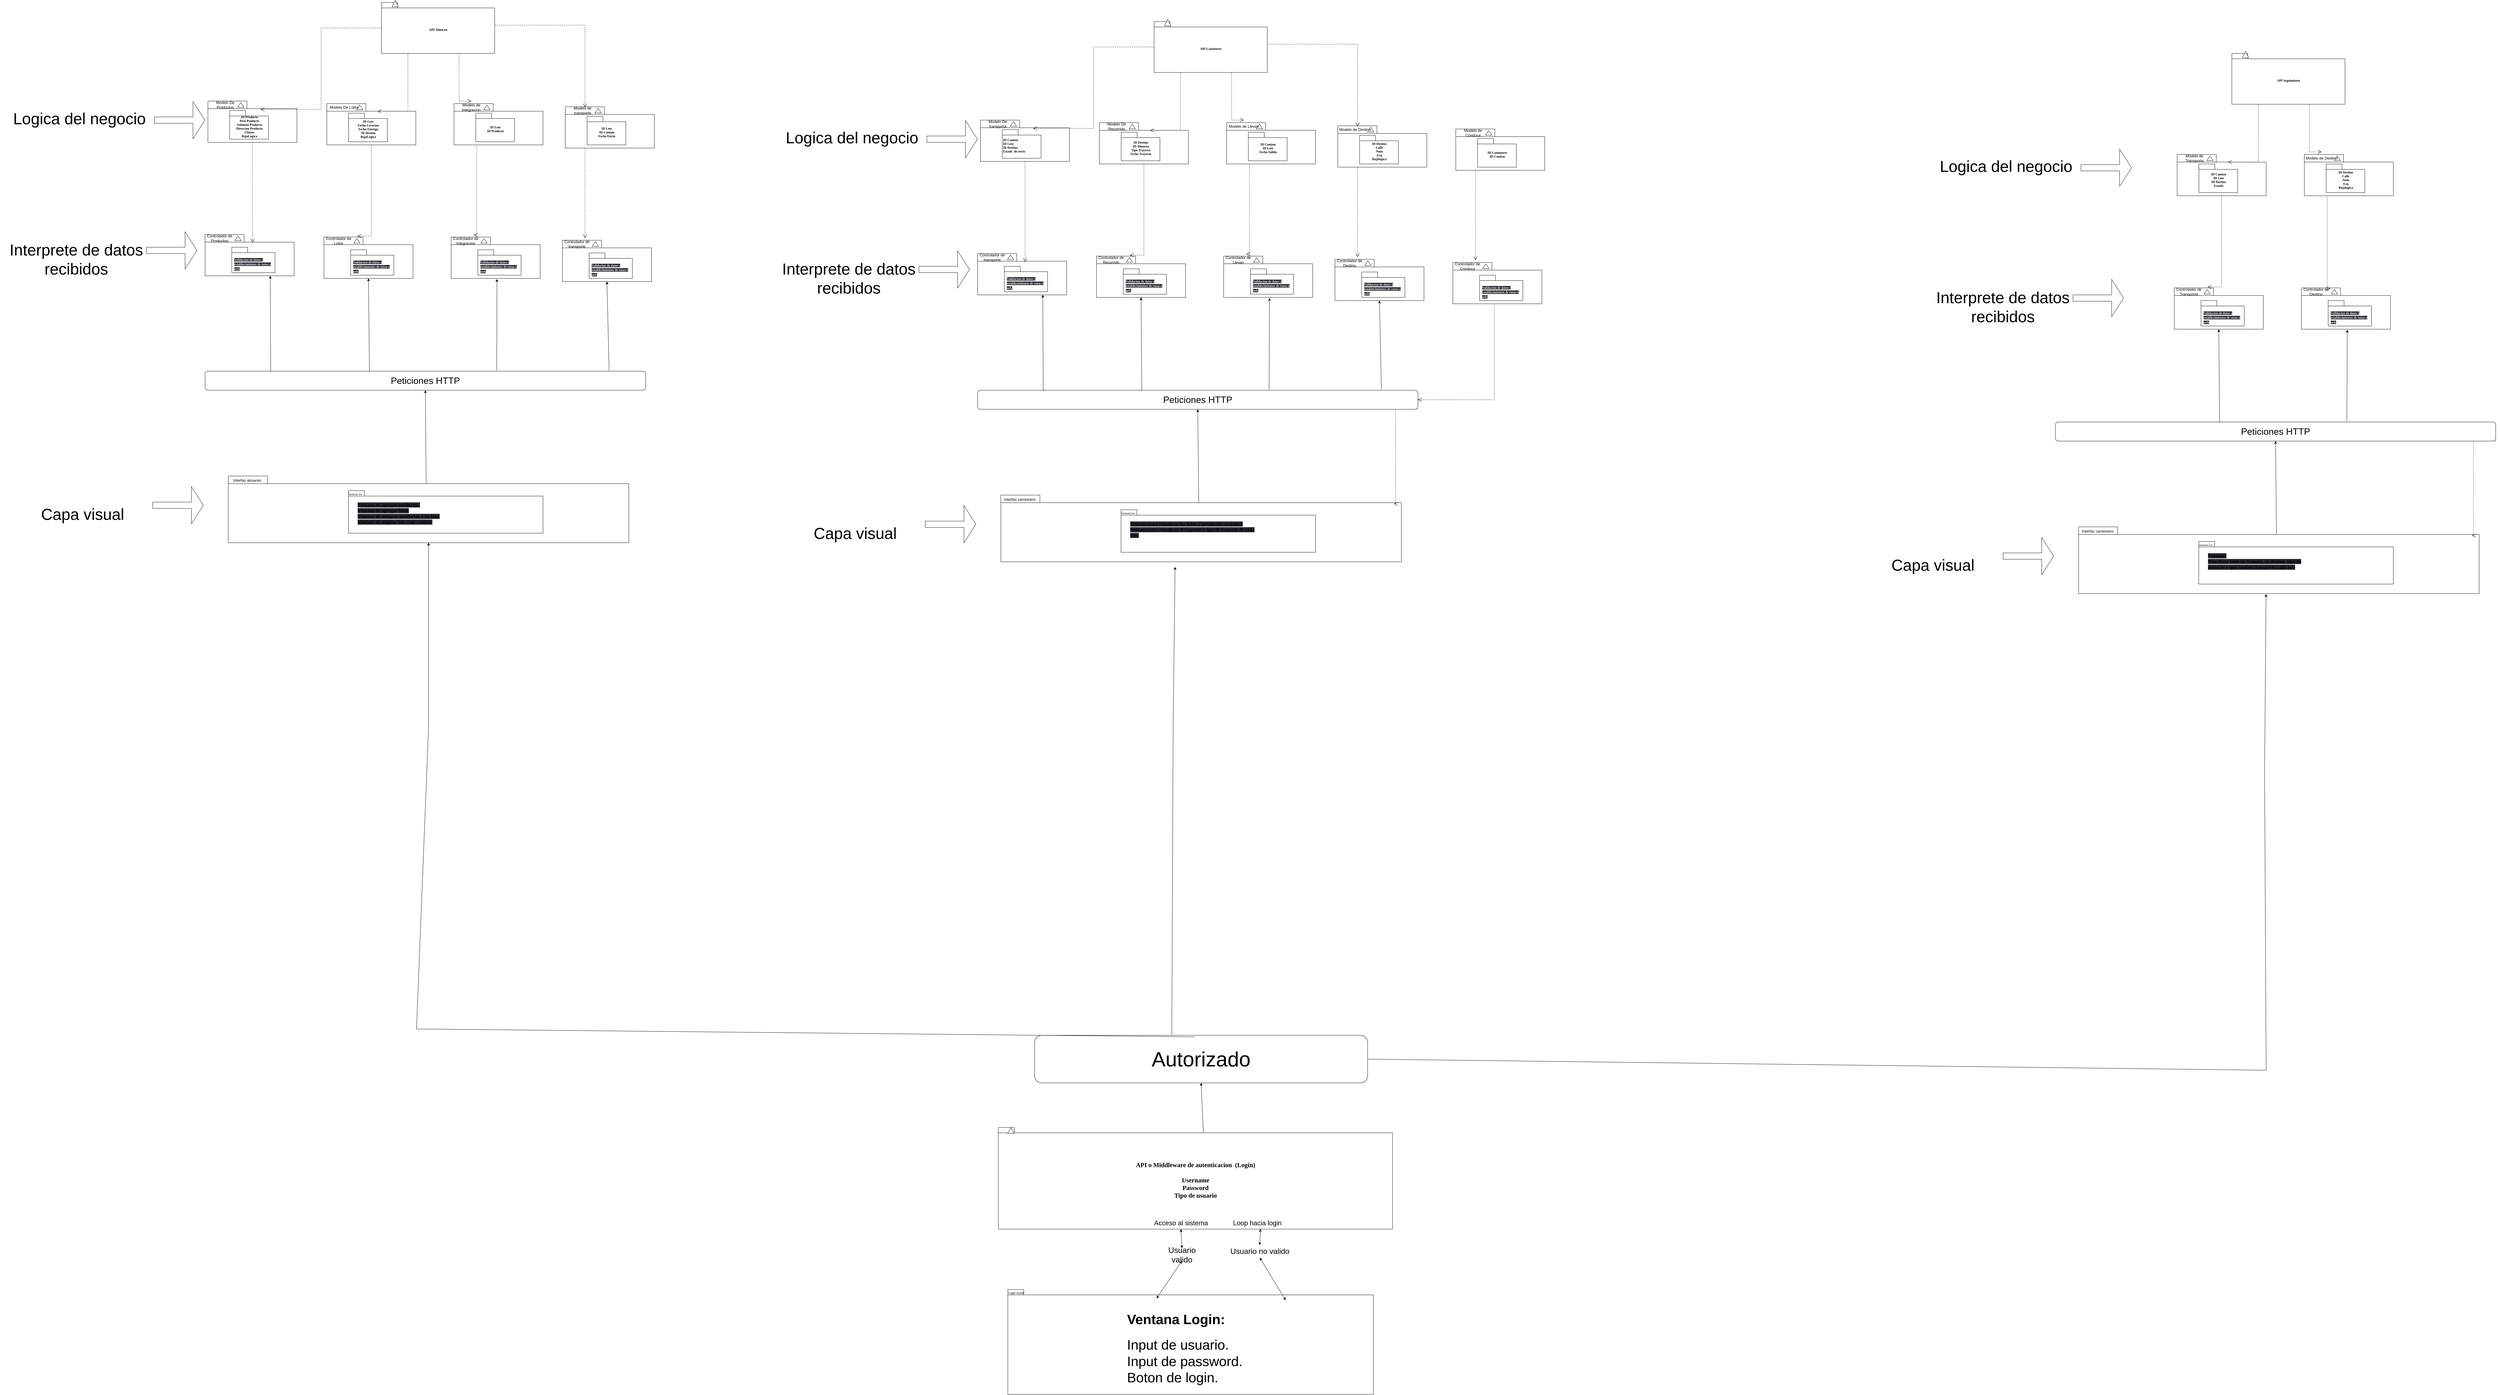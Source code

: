 <mxfile version="21.6.5" type="device">
  <diagram name="Page-1" id="b5b7bab2-c9e2-2cf4-8b2a-24fd1a2a6d21">
    <mxGraphModel dx="4320" dy="2540" grid="1" gridSize="10" guides="1" tooltips="1" connect="1" arrows="1" fold="1" page="0" pageScale="1" pageWidth="827" pageHeight="1169" background="none" math="0" shadow="0">
      <root>
        <mxCell id="0" />
        <mxCell id="1" parent="0" />
        <mxCell id="6e0c8c40b5770093-6" value="" style="group" parent="1" vertex="1" connectable="0">
          <mxGeometry x="1320" y="80" width="356" height="160" as="geometry" />
        </mxCell>
        <mxCell id="6e0c8c40b5770093-4" value="API Almacen" style="shape=folder;fontStyle=1;spacingTop=10;tabWidth=50;tabHeight=17;tabPosition=left;html=1;rounded=0;shadow=0;comic=0;labelBackgroundColor=none;strokeWidth=1;fontFamily=Verdana;fontSize=10;align=center;" parent="6e0c8c40b5770093-6" vertex="1">
          <mxGeometry width="356" height="160" as="geometry" />
        </mxCell>
        <mxCell id="6e0c8c40b5770093-5" value="" style="triangle;whiteSpace=wrap;html=1;rounded=0;shadow=0;comic=0;labelBackgroundColor=none;strokeWidth=1;fontFamily=Verdana;fontSize=10;align=center;rotation=-90;" parent="6e0c8c40b5770093-6" vertex="1">
          <mxGeometry x="33" y="-6.6" width="20" height="20" as="geometry" />
        </mxCell>
        <mxCell id="6e0c8c40b5770093-18" value="" style="group" parent="1" vertex="1" connectable="0">
          <mxGeometry x="774" y="390" width="1490" height="220.5" as="geometry" />
        </mxCell>
        <mxCell id="6e0c8c40b5770093-11" value="" style="shape=folder;fontStyle=1;spacingTop=10;tabWidth=123;tabHeight=24;tabPosition=left;html=1;rounded=0;shadow=0;comic=0;labelBackgroundColor=none;strokeWidth=1;fontFamily=Verdana;fontSize=10;align=center;" parent="6e0c8c40b5770093-18" vertex="1">
          <mxGeometry width="280" height="130" as="geometry" />
        </mxCell>
        <mxCell id="6e0c8c40b5770093-13" value="" style="triangle;whiteSpace=wrap;html=1;rounded=0;shadow=0;comic=0;labelBackgroundColor=none;strokeWidth=1;fontFamily=Verdana;fontSize=10;align=center;rotation=-90;" parent="6e0c8c40b5770093-18" vertex="1">
          <mxGeometry x="96" y="2" width="15" height="20" as="geometry" />
        </mxCell>
        <mxCell id="6e0c8c40b5770093-15" value="ID Producto&lt;br&gt;Peso Producto&lt;br&gt;Volumen Producto&lt;br&gt;Direccion Producto&lt;br&gt;Cliente&lt;br&gt;BajaLogica" style="shape=folder;fontStyle=1;spacingTop=10;tabWidth=50;tabHeight=17;tabPosition=left;html=1;rounded=0;shadow=0;comic=0;labelBackgroundColor=none;strokeWidth=1;fontFamily=Verdana;fontSize=10;align=center;" parent="6e0c8c40b5770093-18" vertex="1">
          <mxGeometry x="68.5" y="30" width="122" height="90" as="geometry" />
        </mxCell>
        <mxCell id="Lk0_g97--WdqBCXoRrSc-7" value="Modelo De Productos" style="text;html=1;strokeColor=none;fillColor=none;align=center;verticalAlign=middle;whiteSpace=wrap;rounded=0;" parent="6e0c8c40b5770093-18" vertex="1">
          <mxGeometry y="-8" width="109" height="40" as="geometry" />
        </mxCell>
        <mxCell id="6e0c8c40b5770093-64" style="edgeStyle=elbowEdgeStyle;rounded=0;html=1;entryX=0.559;entryY=0.251;entryPerimeter=0;dashed=1;labelBackgroundColor=none;startFill=0;endArrow=open;endFill=0;endSize=10;fontFamily=Verdana;fontSize=10;" parent="1" edge="1">
          <mxGeometry relative="1" as="geometry">
            <mxPoint x="710" y="594.5" as="sourcePoint" />
          </mxGeometry>
        </mxCell>
        <mxCell id="6e0c8c40b5770093-65" style="edgeStyle=none;rounded=0;html=1;dashed=1;labelBackgroundColor=none;startFill=0;endArrow=open;endFill=0;endSize=10;fontFamily=Verdana;fontSize=10;entryX=-0.003;entryY=0.411;entryPerimeter=0;" parent="1" edge="1">
          <mxGeometry relative="1" as="geometry">
            <mxPoint x="799.164" y="653.27" as="targetPoint" />
          </mxGeometry>
        </mxCell>
        <mxCell id="6e0c8c40b5770093-66" style="edgeStyle=none;rounded=0;html=1;dashed=1;labelBackgroundColor=none;startFill=0;endArrow=open;endFill=0;endSize=10;fontFamily=Verdana;fontSize=10;entryX=1.013;entryY=0.444;entryPerimeter=0;" parent="1" edge="1">
          <mxGeometry relative="1" as="geometry">
            <mxPoint x="664.688" y="594.5" as="sourcePoint" />
          </mxGeometry>
        </mxCell>
        <mxCell id="6e0c8c40b5770093-68" style="edgeStyle=elbowEdgeStyle;rounded=0;html=1;entryX=0.628;entryY=0.26;entryPerimeter=0;dashed=1;labelBackgroundColor=none;startFill=0;endArrow=open;endFill=0;endSize=10;fontFamily=Verdana;fontSize=10;" parent="1" edge="1">
          <mxGeometry relative="1" as="geometry">
            <mxPoint x="658" y="904.5" as="sourcePoint" />
          </mxGeometry>
        </mxCell>
        <mxCell id="6e0c8c40b5770093-69" style="edgeStyle=elbowEdgeStyle;rounded=0;html=1;entryX=0.643;entryY=0.246;entryPerimeter=0;dashed=1;labelBackgroundColor=none;startFill=0;endArrow=open;endFill=0;endSize=10;fontFamily=Verdana;fontSize=10;" parent="1" edge="1">
          <mxGeometry relative="1" as="geometry">
            <mxPoint x="828" y="904.5" as="sourcePoint" />
          </mxGeometry>
        </mxCell>
        <mxCell id="6e0c8c40b5770093-58" style="rounded=0;html=1;dashed=1;labelBackgroundColor=none;startFill=0;endArrow=open;endFill=0;endSize=10;fontFamily=Verdana;fontSize=10;entryX=0.592;entryY=0.2;entryPerimeter=0;edgeStyle=elbowEdgeStyle;" parent="1" source="6e0c8c40b5770093-4" target="6e0c8c40b5770093-11" edge="1">
          <mxGeometry relative="1" as="geometry" />
        </mxCell>
        <mxCell id="6e0c8c40b5770093-60" style="rounded=0;html=1;dashed=1;labelBackgroundColor=none;startFill=0;endArrow=open;endFill=0;endSize=10;fontFamily=Verdana;fontSize=10;entryX=0.533;entryY=0.198;entryDx=0;entryDy=0;entryPerimeter=0;" parent="1" source="6e0c8c40b5770093-11" target="Lk0_g97--WdqBCXoRrSc-3" edge="1">
          <mxGeometry relative="1" as="geometry">
            <mxPoint x="1246" y="590" as="targetPoint" />
          </mxGeometry>
        </mxCell>
        <mxCell id="Lk0_g97--WdqBCXoRrSc-2" value="" style="group" parent="1" vertex="1" connectable="0">
          <mxGeometry x="765" y="810" width="280" height="130" as="geometry" />
        </mxCell>
        <mxCell id="Lk0_g97--WdqBCXoRrSc-3" value="" style="shape=folder;fontStyle=1;spacingTop=10;tabWidth=123;tabHeight=24;tabPosition=left;html=1;rounded=0;shadow=0;comic=0;labelBackgroundColor=none;strokeWidth=1;fontFamily=Verdana;fontSize=10;align=center;" parent="Lk0_g97--WdqBCXoRrSc-2" vertex="1">
          <mxGeometry width="280" height="130" as="geometry" />
        </mxCell>
        <mxCell id="Lk0_g97--WdqBCXoRrSc-4" value="" style="triangle;whiteSpace=wrap;html=1;rounded=0;shadow=0;comic=0;labelBackgroundColor=none;strokeWidth=1;fontFamily=Verdana;fontSize=10;align=center;rotation=-90;" parent="Lk0_g97--WdqBCXoRrSc-2" vertex="1">
          <mxGeometry x="96" y="2" width="15" height="20" as="geometry" />
        </mxCell>
        <mxCell id="Lk0_g97--WdqBCXoRrSc-5" value="" style="shape=folder;fontStyle=1;spacingTop=10;tabWidth=50;tabHeight=17;tabPosition=left;html=1;rounded=0;shadow=0;comic=0;labelBackgroundColor=none;strokeWidth=1;fontFamily=Verdana;fontSize=10;align=center;" parent="Lk0_g97--WdqBCXoRrSc-2" vertex="1">
          <mxGeometry x="84" y="40" width="136" height="80" as="geometry" />
        </mxCell>
        <mxCell id="Lk0_g97--WdqBCXoRrSc-13" value="Controlador de Productos" style="text;html=1;strokeColor=none;fillColor=none;align=center;verticalAlign=middle;whiteSpace=wrap;rounded=0;" parent="Lk0_g97--WdqBCXoRrSc-2" vertex="1">
          <mxGeometry x="-4" y="-6.5" width="100" height="37" as="geometry" />
        </mxCell>
        <mxCell id="Lk0_g97--WdqBCXoRrSc-14" value="&lt;span style=&quot;color: rgb(240, 240, 240); font-family: Verdana; font-size: 10px; font-style: normal; font-variant-ligatures: normal; font-variant-caps: normal; font-weight: 700; letter-spacing: normal; orphans: 2; text-align: center; text-indent: 0px; text-transform: none; widows: 2; word-spacing: 0px; -webkit-text-stroke-width: 0px; background-color: rgb(42, 37, 47); text-decoration-thickness: initial; text-decoration-style: initial; text-decoration-color: initial; float: none; display: inline !important;&quot;&gt;Validacion de datos y &lt;br&gt;establecimientos de rutas o urls&lt;/span&gt;" style="text;whiteSpace=wrap;html=1;" parent="Lk0_g97--WdqBCXoRrSc-2" vertex="1">
          <mxGeometry x="90" y="65" width="124" height="52.5" as="geometry" />
        </mxCell>
        <mxCell id="Lk0_g97--WdqBCXoRrSc-15" value="" style="group" parent="1" vertex="1" connectable="0">
          <mxGeometry x="1148" y="398" width="280" height="130" as="geometry" />
        </mxCell>
        <mxCell id="Lk0_g97--WdqBCXoRrSc-16" value="" style="shape=folder;fontStyle=1;spacingTop=10;tabWidth=123;tabHeight=24;tabPosition=left;html=1;rounded=0;shadow=0;comic=0;labelBackgroundColor=none;strokeWidth=1;fontFamily=Verdana;fontSize=10;align=center;" parent="Lk0_g97--WdqBCXoRrSc-15" vertex="1">
          <mxGeometry width="280" height="130" as="geometry" />
        </mxCell>
        <mxCell id="Lk0_g97--WdqBCXoRrSc-17" value="" style="triangle;whiteSpace=wrap;html=1;rounded=0;shadow=0;comic=0;labelBackgroundColor=none;strokeWidth=1;fontFamily=Verdana;fontSize=10;align=center;rotation=-90;" parent="Lk0_g97--WdqBCXoRrSc-15" vertex="1">
          <mxGeometry x="96" y="2" width="15" height="20" as="geometry" />
        </mxCell>
        <mxCell id="Lk0_g97--WdqBCXoRrSc-18" value="ID Lote&lt;br&gt;Fecha Creacion&lt;br&gt;Fecha Entrega&lt;br&gt;ID Destino&lt;br&gt;BajaLogica" style="shape=folder;fontStyle=1;spacingTop=10;tabWidth=50;tabHeight=17;tabPosition=left;html=1;rounded=0;shadow=0;comic=0;labelBackgroundColor=none;strokeWidth=1;fontFamily=Verdana;fontSize=10;align=center;" parent="Lk0_g97--WdqBCXoRrSc-15" vertex="1">
          <mxGeometry x="68.5" y="30" width="122" height="90" as="geometry" />
        </mxCell>
        <mxCell id="Lk0_g97--WdqBCXoRrSc-19" value="Modelo De Lotes" style="text;html=1;strokeColor=none;fillColor=none;align=center;verticalAlign=middle;whiteSpace=wrap;rounded=0;" parent="Lk0_g97--WdqBCXoRrSc-15" vertex="1">
          <mxGeometry y="-8" width="109" height="40" as="geometry" />
        </mxCell>
        <mxCell id="Lk0_g97--WdqBCXoRrSc-20" value="" style="group" parent="1" vertex="1" connectable="0">
          <mxGeometry x="1139" y="818" width="280" height="130" as="geometry" />
        </mxCell>
        <mxCell id="Lk0_g97--WdqBCXoRrSc-21" value="" style="shape=folder;fontStyle=1;spacingTop=10;tabWidth=123;tabHeight=24;tabPosition=left;html=1;rounded=0;shadow=0;comic=0;labelBackgroundColor=none;strokeWidth=1;fontFamily=Verdana;fontSize=10;align=center;" parent="Lk0_g97--WdqBCXoRrSc-20" vertex="1">
          <mxGeometry width="280" height="130" as="geometry" />
        </mxCell>
        <mxCell id="Lk0_g97--WdqBCXoRrSc-22" value="" style="triangle;whiteSpace=wrap;html=1;rounded=0;shadow=0;comic=0;labelBackgroundColor=none;strokeWidth=1;fontFamily=Verdana;fontSize=10;align=center;rotation=-90;" parent="Lk0_g97--WdqBCXoRrSc-20" vertex="1">
          <mxGeometry x="96" y="2" width="15" height="20" as="geometry" />
        </mxCell>
        <mxCell id="Lk0_g97--WdqBCXoRrSc-23" value="" style="shape=folder;fontStyle=1;spacingTop=10;tabWidth=50;tabHeight=17;tabPosition=left;html=1;rounded=0;shadow=0;comic=0;labelBackgroundColor=none;strokeWidth=1;fontFamily=Verdana;fontSize=10;align=center;" parent="Lk0_g97--WdqBCXoRrSc-20" vertex="1">
          <mxGeometry x="84" y="40" width="136" height="80" as="geometry" />
        </mxCell>
        <mxCell id="Lk0_g97--WdqBCXoRrSc-24" value="Controlador de Lotes" style="text;html=1;strokeColor=none;fillColor=none;align=center;verticalAlign=middle;whiteSpace=wrap;rounded=0;" parent="Lk0_g97--WdqBCXoRrSc-20" vertex="1">
          <mxGeometry x="-4" y="-6.5" width="100" height="37" as="geometry" />
        </mxCell>
        <mxCell id="Lk0_g97--WdqBCXoRrSc-25" value="&lt;span style=&quot;color: rgb(240, 240, 240); font-family: Verdana; font-size: 10px; font-style: normal; font-variant-ligatures: normal; font-variant-caps: normal; font-weight: 700; letter-spacing: normal; orphans: 2; text-align: center; text-indent: 0px; text-transform: none; widows: 2; word-spacing: 0px; -webkit-text-stroke-width: 0px; background-color: rgb(42, 37, 47); text-decoration-thickness: initial; text-decoration-style: initial; text-decoration-color: initial; float: none; display: inline !important;&quot;&gt;Validacion de datos y &lt;br&gt;establecimientos de rutas o urls&lt;/span&gt;" style="text;whiteSpace=wrap;html=1;" parent="Lk0_g97--WdqBCXoRrSc-20" vertex="1">
          <mxGeometry x="90" y="65" width="124" height="52.5" as="geometry" />
        </mxCell>
        <mxCell id="Lk0_g97--WdqBCXoRrSc-26" style="rounded=0;html=1;dashed=1;labelBackgroundColor=none;startFill=0;endArrow=open;endFill=0;endSize=10;fontFamily=Verdana;fontSize=10;entryX=0.571;entryY=0.186;entryPerimeter=0;edgeStyle=elbowEdgeStyle;entryDx=0;entryDy=0;exitX=0.5;exitY=1;exitDx=0;exitDy=0;exitPerimeter=0;" parent="1" source="6e0c8c40b5770093-4" target="Lk0_g97--WdqBCXoRrSc-16" edge="1">
          <mxGeometry relative="1" as="geometry">
            <mxPoint x="1204" y="290" as="sourcePoint" />
            <mxPoint x="950" y="426" as="targetPoint" />
          </mxGeometry>
        </mxCell>
        <mxCell id="Lk0_g97--WdqBCXoRrSc-27" value="" style="group" parent="1" vertex="1" connectable="0">
          <mxGeometry x="1548" y="398" width="280" height="130" as="geometry" />
        </mxCell>
        <mxCell id="Lk0_g97--WdqBCXoRrSc-28" value="" style="shape=folder;fontStyle=1;spacingTop=10;tabWidth=123;tabHeight=24;tabPosition=left;html=1;rounded=0;shadow=0;comic=0;labelBackgroundColor=none;strokeWidth=1;fontFamily=Verdana;fontSize=10;align=center;" parent="Lk0_g97--WdqBCXoRrSc-27" vertex="1">
          <mxGeometry width="280" height="130" as="geometry" />
        </mxCell>
        <mxCell id="Lk0_g97--WdqBCXoRrSc-29" value="" style="triangle;whiteSpace=wrap;html=1;rounded=0;shadow=0;comic=0;labelBackgroundColor=none;strokeWidth=1;fontFamily=Verdana;fontSize=10;align=center;rotation=-90;" parent="Lk0_g97--WdqBCXoRrSc-27" vertex="1">
          <mxGeometry x="96" y="2" width="15" height="20" as="geometry" />
        </mxCell>
        <mxCell id="Lk0_g97--WdqBCXoRrSc-30" value="ID Lote&lt;br&gt;ID Producto" style="shape=folder;fontStyle=1;spacingTop=10;tabWidth=50;tabHeight=17;tabPosition=left;html=1;rounded=0;shadow=0;comic=0;labelBackgroundColor=none;strokeWidth=1;fontFamily=Verdana;fontSize=10;align=center;" parent="Lk0_g97--WdqBCXoRrSc-27" vertex="1">
          <mxGeometry x="68.5" y="30" width="122" height="90" as="geometry" />
        </mxCell>
        <mxCell id="Lk0_g97--WdqBCXoRrSc-31" value="Modelo de Integracion" style="text;html=1;strokeColor=none;fillColor=none;align=center;verticalAlign=middle;whiteSpace=wrap;rounded=0;" parent="Lk0_g97--WdqBCXoRrSc-27" vertex="1">
          <mxGeometry y="-8" width="109" height="40" as="geometry" />
        </mxCell>
        <mxCell id="Lk0_g97--WdqBCXoRrSc-32" value="" style="group" parent="1" vertex="1" connectable="0">
          <mxGeometry x="1539" y="818" width="280" height="130" as="geometry" />
        </mxCell>
        <mxCell id="Lk0_g97--WdqBCXoRrSc-33" value="" style="shape=folder;fontStyle=1;spacingTop=10;tabWidth=123;tabHeight=24;tabPosition=left;html=1;rounded=0;shadow=0;comic=0;labelBackgroundColor=none;strokeWidth=1;fontFamily=Verdana;fontSize=10;align=center;" parent="Lk0_g97--WdqBCXoRrSc-32" vertex="1">
          <mxGeometry width="280" height="130" as="geometry" />
        </mxCell>
        <mxCell id="Lk0_g97--WdqBCXoRrSc-34" value="" style="triangle;whiteSpace=wrap;html=1;rounded=0;shadow=0;comic=0;labelBackgroundColor=none;strokeWidth=1;fontFamily=Verdana;fontSize=10;align=center;rotation=-90;" parent="Lk0_g97--WdqBCXoRrSc-32" vertex="1">
          <mxGeometry x="96" y="2" width="15" height="20" as="geometry" />
        </mxCell>
        <mxCell id="Lk0_g97--WdqBCXoRrSc-35" value="" style="shape=folder;fontStyle=1;spacingTop=10;tabWidth=50;tabHeight=17;tabPosition=left;html=1;rounded=0;shadow=0;comic=0;labelBackgroundColor=none;strokeWidth=1;fontFamily=Verdana;fontSize=10;align=center;" parent="Lk0_g97--WdqBCXoRrSc-32" vertex="1">
          <mxGeometry x="84" y="40" width="136" height="80" as="geometry" />
        </mxCell>
        <mxCell id="Lk0_g97--WdqBCXoRrSc-36" value="Controlador de Integracion" style="text;html=1;strokeColor=none;fillColor=none;align=center;verticalAlign=middle;whiteSpace=wrap;rounded=0;" parent="Lk0_g97--WdqBCXoRrSc-32" vertex="1">
          <mxGeometry x="-4" y="-6.5" width="100" height="37" as="geometry" />
        </mxCell>
        <mxCell id="Lk0_g97--WdqBCXoRrSc-37" value="&lt;span style=&quot;color: rgb(240, 240, 240); font-family: Verdana; font-size: 10px; font-style: normal; font-variant-ligatures: normal; font-variant-caps: normal; font-weight: 700; letter-spacing: normal; orphans: 2; text-align: center; text-indent: 0px; text-transform: none; widows: 2; word-spacing: 0px; -webkit-text-stroke-width: 0px; background-color: rgb(42, 37, 47); text-decoration-thickness: initial; text-decoration-style: initial; text-decoration-color: initial; float: none; display: inline !important;&quot;&gt;Validacion de datos y &lt;br&gt;establecimientos de rutas o urls&lt;/span&gt;" style="text;whiteSpace=wrap;html=1;" parent="Lk0_g97--WdqBCXoRrSc-32" vertex="1">
          <mxGeometry x="90" y="65" width="124" height="52.5" as="geometry" />
        </mxCell>
        <mxCell id="Lk0_g97--WdqBCXoRrSc-38" style="rounded=0;html=1;dashed=1;labelBackgroundColor=none;startFill=0;endArrow=open;endFill=0;endSize=10;fontFamily=Verdana;fontSize=10;entryX=0.5;entryY=0;edgeStyle=elbowEdgeStyle;entryDx=0;entryDy=0;exitX=0.685;exitY=1.006;exitDx=0;exitDy=0;exitPerimeter=0;" parent="1" source="6e0c8c40b5770093-4" target="Lk0_g97--WdqBCXoRrSc-31" edge="1">
          <mxGeometry relative="1" as="geometry">
            <mxPoint x="1369" y="180" as="sourcePoint" />
            <mxPoint x="1318" y="432" as="targetPoint" />
            <Array as="points">
              <mxPoint x="1564" y="320" />
            </Array>
          </mxGeometry>
        </mxCell>
        <mxCell id="Lk0_g97--WdqBCXoRrSc-39" value="" style="group" parent="1" vertex="1" connectable="0">
          <mxGeometry x="1898" y="408" width="280" height="130" as="geometry" />
        </mxCell>
        <mxCell id="Lk0_g97--WdqBCXoRrSc-40" value="" style="shape=folder;fontStyle=1;spacingTop=10;tabWidth=123;tabHeight=24;tabPosition=left;html=1;rounded=0;shadow=0;comic=0;labelBackgroundColor=none;strokeWidth=1;fontFamily=Verdana;fontSize=10;align=center;" parent="Lk0_g97--WdqBCXoRrSc-39" vertex="1">
          <mxGeometry width="280" height="130" as="geometry" />
        </mxCell>
        <mxCell id="Lk0_g97--WdqBCXoRrSc-41" value="" style="triangle;whiteSpace=wrap;html=1;rounded=0;shadow=0;comic=0;labelBackgroundColor=none;strokeWidth=1;fontFamily=Verdana;fontSize=10;align=center;rotation=-90;" parent="Lk0_g97--WdqBCXoRrSc-39" vertex="1">
          <mxGeometry x="96" y="2" width="15" height="20" as="geometry" />
        </mxCell>
        <mxCell id="Lk0_g97--WdqBCXoRrSc-42" value="ID Lote&lt;br&gt;ID Camion&lt;br&gt;Fecha Envio" style="shape=folder;fontStyle=1;spacingTop=10;tabWidth=50;tabHeight=17;tabPosition=left;html=1;rounded=0;shadow=0;comic=0;labelBackgroundColor=none;strokeWidth=1;fontFamily=Verdana;fontSize=10;align=center;" parent="Lk0_g97--WdqBCXoRrSc-39" vertex="1">
          <mxGeometry x="68.5" y="30" width="122" height="90" as="geometry" />
        </mxCell>
        <mxCell id="Lk0_g97--WdqBCXoRrSc-43" value="Modelo de transporte" style="text;html=1;strokeColor=none;fillColor=none;align=center;verticalAlign=middle;whiteSpace=wrap;rounded=0;" parent="Lk0_g97--WdqBCXoRrSc-39" vertex="1">
          <mxGeometry y="-8" width="109" height="40" as="geometry" />
        </mxCell>
        <mxCell id="Lk0_g97--WdqBCXoRrSc-44" value="" style="group" parent="1" vertex="1" connectable="0">
          <mxGeometry x="1889" y="828" width="280" height="130" as="geometry" />
        </mxCell>
        <mxCell id="Lk0_g97--WdqBCXoRrSc-45" value="" style="shape=folder;fontStyle=1;spacingTop=10;tabWidth=123;tabHeight=24;tabPosition=left;html=1;rounded=0;shadow=0;comic=0;labelBackgroundColor=none;strokeWidth=1;fontFamily=Verdana;fontSize=10;align=center;" parent="Lk0_g97--WdqBCXoRrSc-44" vertex="1">
          <mxGeometry width="280" height="130" as="geometry" />
        </mxCell>
        <mxCell id="Lk0_g97--WdqBCXoRrSc-46" value="" style="triangle;whiteSpace=wrap;html=1;rounded=0;shadow=0;comic=0;labelBackgroundColor=none;strokeWidth=1;fontFamily=Verdana;fontSize=10;align=center;rotation=-90;" parent="Lk0_g97--WdqBCXoRrSc-44" vertex="1">
          <mxGeometry x="96" y="2" width="15" height="20" as="geometry" />
        </mxCell>
        <mxCell id="Lk0_g97--WdqBCXoRrSc-47" value="" style="shape=folder;fontStyle=1;spacingTop=10;tabWidth=50;tabHeight=17;tabPosition=left;html=1;rounded=0;shadow=0;comic=0;labelBackgroundColor=none;strokeWidth=1;fontFamily=Verdana;fontSize=10;align=center;" parent="Lk0_g97--WdqBCXoRrSc-44" vertex="1">
          <mxGeometry x="84" y="40" width="136" height="80" as="geometry" />
        </mxCell>
        <mxCell id="Lk0_g97--WdqBCXoRrSc-48" value="Controlador de transporte" style="text;html=1;strokeColor=none;fillColor=none;align=center;verticalAlign=middle;whiteSpace=wrap;rounded=0;" parent="Lk0_g97--WdqBCXoRrSc-44" vertex="1">
          <mxGeometry x="-4" y="-6.5" width="100" height="37" as="geometry" />
        </mxCell>
        <mxCell id="Lk0_g97--WdqBCXoRrSc-49" value="&lt;span style=&quot;color: rgb(240, 240, 240); font-family: Verdana; font-size: 10px; font-style: normal; font-variant-ligatures: normal; font-variant-caps: normal; font-weight: 700; letter-spacing: normal; orphans: 2; text-align: center; text-indent: 0px; text-transform: none; widows: 2; word-spacing: 0px; -webkit-text-stroke-width: 0px; background-color: rgb(42, 37, 47); text-decoration-thickness: initial; text-decoration-style: initial; text-decoration-color: initial; float: none; display: inline !important;&quot;&gt;Validacion de datos y &lt;br&gt;establecimientos de rutas o urls&lt;/span&gt;" style="text;whiteSpace=wrap;html=1;" parent="Lk0_g97--WdqBCXoRrSc-44" vertex="1">
          <mxGeometry x="90" y="65" width="124" height="52.5" as="geometry" />
        </mxCell>
        <mxCell id="Lk0_g97--WdqBCXoRrSc-51" value="&lt;font style=&quot;font-size: 29px;&quot;&gt;Peticiones HTTP&lt;/font&gt;" style="rounded=1;whiteSpace=wrap;html=1;" parent="1" vertex="1">
          <mxGeometry x="765" y="1240" width="1386" height="60" as="geometry" />
        </mxCell>
        <mxCell id="Lk0_g97--WdqBCXoRrSc-56" style="rounded=0;html=1;dashed=1;labelBackgroundColor=none;startFill=0;endArrow=open;endFill=0;endSize=10;fontFamily=Verdana;fontSize=10;edgeStyle=elbowEdgeStyle;exitX=1.006;exitY=0.444;exitDx=0;exitDy=0;exitPerimeter=0;" parent="1" source="6e0c8c40b5770093-4" edge="1">
          <mxGeometry relative="1" as="geometry">
            <mxPoint x="1889" y="150" as="sourcePoint" />
            <mxPoint x="1960" y="410" as="targetPoint" />
            <Array as="points">
              <mxPoint x="1960" y="240" />
            </Array>
          </mxGeometry>
        </mxCell>
        <mxCell id="Lk0_g97--WdqBCXoRrSc-57" style="rounded=0;html=1;dashed=1;labelBackgroundColor=none;startFill=0;endArrow=open;endFill=0;endSize=10;fontFamily=Verdana;fontSize=10;entryX=0.375;entryY=-0.023;edgeStyle=elbowEdgeStyle;entryDx=0;entryDy=0;exitX=0.5;exitY=1;exitDx=0;exitDy=0;exitPerimeter=0;entryPerimeter=0;" parent="1" source="Lk0_g97--WdqBCXoRrSc-16" target="Lk0_g97--WdqBCXoRrSc-21" edge="1">
          <mxGeometry relative="1" as="geometry">
            <mxPoint x="1434" y="167" as="sourcePoint" />
            <mxPoint x="1613" y="400" as="targetPoint" />
            <Array as="points">
              <mxPoint x="1288" y="650" />
            </Array>
          </mxGeometry>
        </mxCell>
        <mxCell id="Lk0_g97--WdqBCXoRrSc-58" style="rounded=0;html=1;dashed=1;labelBackgroundColor=none;startFill=0;endArrow=open;endFill=0;endSize=10;fontFamily=Verdana;fontSize=10;entryX=0.75;entryY=0;edgeStyle=elbowEdgeStyle;entryDx=0;entryDy=0;exitX=0.5;exitY=1;exitDx=0;exitDy=0;exitPerimeter=0;" parent="1" source="Lk0_g97--WdqBCXoRrSc-28" target="Lk0_g97--WdqBCXoRrSc-36" edge="1">
          <mxGeometry relative="1" as="geometry">
            <mxPoint x="1714" y="610.5" as="sourcePoint" />
            <mxPoint x="1670" y="897.5" as="targetPoint" />
            <Array as="points">
              <mxPoint x="1620" y="680" />
            </Array>
          </mxGeometry>
        </mxCell>
        <mxCell id="Lk0_g97--WdqBCXoRrSc-59" style="rounded=0;html=1;dashed=1;labelBackgroundColor=none;startFill=0;endArrow=open;endFill=0;endSize=10;fontFamily=Verdana;fontSize=10;entryX=0.75;entryY=0;edgeStyle=elbowEdgeStyle;entryDx=0;entryDy=0;" parent="1" source="Lk0_g97--WdqBCXoRrSc-40" target="Lk0_g97--WdqBCXoRrSc-48" edge="1">
          <mxGeometry relative="1" as="geometry">
            <mxPoint x="2088" y="570" as="sourcePoint" />
            <mxPoint x="2010" y="854" as="targetPoint" />
            <Array as="points" />
          </mxGeometry>
        </mxCell>
        <mxCell id="Lk0_g97--WdqBCXoRrSc-60" value="" style="group" parent="1" vertex="1" connectable="0">
          <mxGeometry x="838" y="1570" width="1260" height="210" as="geometry" />
        </mxCell>
        <mxCell id="Lk0_g97--WdqBCXoRrSc-61" value="" style="shape=folder;fontStyle=1;spacingTop=10;tabWidth=123;tabHeight=24;tabPosition=left;html=1;rounded=0;shadow=0;comic=0;labelBackgroundColor=none;strokeWidth=1;fontFamily=Verdana;fontSize=10;align=center;" parent="Lk0_g97--WdqBCXoRrSc-60" vertex="1">
          <mxGeometry width="1260" height="210" as="geometry" />
        </mxCell>
        <mxCell id="Lk0_g97--WdqBCXoRrSc-63" value="" style="shape=folder;fontStyle=1;spacingTop=10;tabWidth=50;tabHeight=17;tabPosition=left;html=1;rounded=0;shadow=0;comic=0;labelBackgroundColor=none;strokeWidth=1;fontFamily=Verdana;fontSize=10;align=center;" parent="Lk0_g97--WdqBCXoRrSc-60" vertex="1">
          <mxGeometry x="378" y="46.15" width="612" height="133.85" as="geometry" />
        </mxCell>
        <mxCell id="Lk0_g97--WdqBCXoRrSc-64" value="Interfaz almacen" style="text;html=1;strokeColor=none;fillColor=none;align=center;verticalAlign=middle;whiteSpace=wrap;rounded=0;" parent="Lk0_g97--WdqBCXoRrSc-60" vertex="1">
          <mxGeometry x="-30" y="-7.5" width="180" height="42.69" as="geometry" />
        </mxCell>
        <mxCell id="Lk0_g97--WdqBCXoRrSc-65" value="&lt;div style=&quot;font-size: 15px;&quot;&gt;&lt;font style=&quot;font-size: 15px;&quot; face=&quot;Verdana&quot;&gt;&lt;span style=&quot;background-color: rgb(42, 37, 47);&quot;&gt;&lt;b style=&quot;&quot;&gt;Ventana de agregar productos.&lt;/b&gt;&lt;/span&gt;&lt;/font&gt;&lt;/div&gt;&lt;div style=&quot;font-size: 15px;&quot;&gt;&lt;font style=&quot;font-size: 15px;&quot; face=&quot;Verdana&quot;&gt;&lt;span style=&quot;background-color: rgb(42, 37, 47);&quot;&gt;&lt;b&gt;Ventana de agregar lotes.&lt;/b&gt;&lt;/span&gt;&lt;/font&gt;&lt;/div&gt;&lt;div style=&quot;font-size: 15px;&quot;&gt;&lt;font style=&quot;font-size: 15px;&quot; face=&quot;Verdana&quot;&gt;&lt;span style=&quot;background-color: rgb(42, 37, 47);&quot;&gt;&lt;b&gt;Ventana de integrar productos a un lote.&lt;/b&gt;&lt;/span&gt;&lt;/font&gt;&lt;/div&gt;&lt;div style=&quot;font-size: 15px;&quot;&gt;&lt;font style=&quot;font-size: 15px;&quot; face=&quot;Verdana&quot;&gt;&lt;span style=&quot;background-color: rgb(42, 37, 47);&quot;&gt;&lt;b style=&quot;&quot;&gt;Ventana de asignar lote a un camion.&lt;/b&gt;&lt;/span&gt;&lt;/font&gt;&lt;/div&gt;" style="text;whiteSpace=wrap;html=1;align=left;" parent="Lk0_g97--WdqBCXoRrSc-60" vertex="1">
          <mxGeometry x="405" y="75" width="415" height="95" as="geometry" />
        </mxCell>
        <mxCell id="Lk0_g97--WdqBCXoRrSc-73" value="&lt;font style=&quot;font-size: 7px;&quot;&gt;Ventanas-Gui&lt;/font&gt;" style="text;html=1;strokeColor=none;fillColor=none;align=center;verticalAlign=middle;whiteSpace=wrap;rounded=0;" parent="Lk0_g97--WdqBCXoRrSc-60" vertex="1">
          <mxGeometry x="350" y="46.15" width="100" height="20" as="geometry" />
        </mxCell>
        <mxCell id="Lk0_g97--WdqBCXoRrSc-68" value="&lt;font style=&quot;font-size: 50px;&quot;&gt;Logica del negocio&lt;/font&gt;" style="text;html=1;strokeColor=none;fillColor=none;align=center;verticalAlign=middle;whiteSpace=wrap;rounded=0;" parent="1" vertex="1">
          <mxGeometry x="130" y="430" width="480" height="30" as="geometry" />
        </mxCell>
        <mxCell id="Lk0_g97--WdqBCXoRrSc-70" value="&lt;span style=&quot;font-size: 50px;&quot;&gt;Interprete de datos recibidos&lt;/span&gt;" style="text;html=1;strokeColor=none;fillColor=none;align=center;verticalAlign=middle;whiteSpace=wrap;rounded=0;" parent="1" vertex="1">
          <mxGeometry x="120" y="818" width="480" height="140" as="geometry" />
        </mxCell>
        <mxCell id="Lk0_g97--WdqBCXoRrSc-71" value="" style="shape=flexArrow;endArrow=classic;html=1;rounded=0;width=20;endSize=12.143;endWidth=96.19;" parent="1" edge="1">
          <mxGeometry width="50" height="50" relative="1" as="geometry">
            <mxPoint x="580" y="860" as="sourcePoint" />
            <mxPoint x="740" y="860" as="targetPoint" />
          </mxGeometry>
        </mxCell>
        <mxCell id="Lk0_g97--WdqBCXoRrSc-72" value="" style="shape=flexArrow;endArrow=classic;html=1;rounded=0;width=20;endSize=12.143;endWidth=96.19;" parent="1" edge="1">
          <mxGeometry width="50" height="50" relative="1" as="geometry">
            <mxPoint x="605" y="450" as="sourcePoint" />
            <mxPoint x="765" y="450" as="targetPoint" />
          </mxGeometry>
        </mxCell>
        <mxCell id="Lk0_g97--WdqBCXoRrSc-75" value="" style="endArrow=classic;html=1;rounded=0;entryX=0.5;entryY=1;entryDx=0;entryDy=0;exitX=0.494;exitY=0.116;exitDx=0;exitDy=0;exitPerimeter=0;" parent="1" source="Lk0_g97--WdqBCXoRrSc-61" target="Lk0_g97--WdqBCXoRrSc-51" edge="1">
          <mxGeometry width="50" height="50" relative="1" as="geometry">
            <mxPoint x="1468.0" y="1710.0" as="sourcePoint" />
            <mxPoint x="1468" y="1370" as="targetPoint" />
          </mxGeometry>
        </mxCell>
        <mxCell id="Lk0_g97--WdqBCXoRrSc-76" value="" style="endArrow=classic;html=1;rounded=0;entryX=0.5;entryY=1;entryDx=0;entryDy=0;exitX=0.149;exitY=0.033;exitDx=0;exitDy=0;exitPerimeter=0;" parent="1" source="Lk0_g97--WdqBCXoRrSc-51" edge="1">
          <mxGeometry width="50" height="50" relative="1" as="geometry">
            <mxPoint x="970" y="1280" as="sourcePoint" />
            <mxPoint x="970" y="940" as="targetPoint" />
          </mxGeometry>
        </mxCell>
        <mxCell id="Lk0_g97--WdqBCXoRrSc-77" value="" style="endArrow=classic;html=1;rounded=0;entryX=0.5;entryY=1;entryDx=0;entryDy=0;entryPerimeter=0;exitX=0.373;exitY=0.033;exitDx=0;exitDy=0;exitPerimeter=0;" parent="1" source="Lk0_g97--WdqBCXoRrSc-51" target="Lk0_g97--WdqBCXoRrSc-21" edge="1">
          <mxGeometry width="50" height="50" relative="1" as="geometry">
            <mxPoint x="1300" y="1230" as="sourcePoint" />
            <mxPoint x="980" y="950" as="targetPoint" />
          </mxGeometry>
        </mxCell>
        <mxCell id="Lk0_g97--WdqBCXoRrSc-78" value="" style="endArrow=classic;html=1;rounded=0;exitX=0.662;exitY=-0.033;exitDx=0;exitDy=0;exitPerimeter=0;" parent="1" source="Lk0_g97--WdqBCXoRrSc-51" edge="1">
          <mxGeometry width="50" height="50" relative="1" as="geometry">
            <mxPoint x="1310" y="1240" as="sourcePoint" />
            <mxPoint x="1683" y="950" as="targetPoint" />
          </mxGeometry>
        </mxCell>
        <mxCell id="Lk0_g97--WdqBCXoRrSc-79" value="" style="endArrow=classic;html=1;rounded=0;exitX=0.917;exitY=-0.033;exitDx=0;exitDy=0;exitPerimeter=0;entryX=0.5;entryY=1;entryDx=0;entryDy=0;entryPerimeter=0;" parent="1" source="Lk0_g97--WdqBCXoRrSc-51" target="Lk0_g97--WdqBCXoRrSc-45" edge="1">
          <mxGeometry width="50" height="50" relative="1" as="geometry">
            <mxPoint x="2031" y="1248" as="sourcePoint" />
            <mxPoint x="2036" y="960" as="targetPoint" />
          </mxGeometry>
        </mxCell>
        <mxCell id="Lk0_g97--WdqBCXoRrSc-80" value="&lt;span style=&quot;font-size: 50px;&quot;&gt;Capa visual&lt;/span&gt;" style="text;html=1;strokeColor=none;fillColor=none;align=center;verticalAlign=middle;whiteSpace=wrap;rounded=0;" parent="1" vertex="1">
          <mxGeometry x="140" y="1620" width="480" height="140" as="geometry" />
        </mxCell>
        <mxCell id="Lk0_g97--WdqBCXoRrSc-81" value="" style="shape=flexArrow;endArrow=classic;html=1;rounded=0;width=20;endSize=12.143;endWidth=96.19;" parent="1" edge="1">
          <mxGeometry width="50" height="50" relative="1" as="geometry">
            <mxPoint x="600" y="1662" as="sourcePoint" />
            <mxPoint x="760" y="1662" as="targetPoint" />
          </mxGeometry>
        </mxCell>
        <mxCell id="Lk0_g97--WdqBCXoRrSc-82" value="" style="group" parent="1" vertex="1" connectable="0">
          <mxGeometry x="3260" y="3780" width="1240" height="160" as="geometry" />
        </mxCell>
        <mxCell id="Lk0_g97--WdqBCXoRrSc-83" value="&lt;font style=&quot;font-size: 20px;&quot;&gt;API o Middleware de autenticacion&amp;nbsp; (Login)&lt;br&gt;&lt;br&gt;Username&lt;br&gt;Password&lt;br&gt;Tipo de usuario&lt;/font&gt;" style="shape=folder;fontStyle=1;spacingTop=10;tabWidth=50;tabHeight=17;tabPosition=left;html=1;rounded=0;shadow=0;comic=0;labelBackgroundColor=none;strokeWidth=1;fontFamily=Verdana;fontSize=10;align=center;" parent="Lk0_g97--WdqBCXoRrSc-82" vertex="1">
          <mxGeometry y="-160" width="1240" height="320" as="geometry" />
        </mxCell>
        <mxCell id="Lk0_g97--WdqBCXoRrSc-108" value="&lt;font style=&quot;font-size: 21px;&quot;&gt;Acceso al sistema&lt;/font&gt;" style="text;html=1;strokeColor=none;fillColor=none;align=center;verticalAlign=middle;whiteSpace=wrap;rounded=0;" parent="Lk0_g97--WdqBCXoRrSc-82" vertex="1">
          <mxGeometry x="477.5" y="120" width="194" height="40" as="geometry" />
        </mxCell>
        <mxCell id="Lk0_g97--WdqBCXoRrSc-114" value="&lt;font style=&quot;font-size: 21px;&quot;&gt;Loop hacia login&lt;/font&gt;" style="text;html=1;strokeColor=none;fillColor=none;align=center;verticalAlign=middle;whiteSpace=wrap;rounded=0;" parent="Lk0_g97--WdqBCXoRrSc-82" vertex="1">
          <mxGeometry x="717.5" y="120" width="194" height="40" as="geometry" />
        </mxCell>
        <mxCell id="Lk0_g97--WdqBCXoRrSc-91" value="" style="triangle;whiteSpace=wrap;html=1;rounded=0;shadow=0;comic=0;labelBackgroundColor=none;strokeWidth=1;fontFamily=Verdana;fontSize=10;align=center;rotation=-90;" parent="1" vertex="1">
          <mxGeometry x="3291.25" y="3620" width="17.5" height="20" as="geometry" />
        </mxCell>
        <mxCell id="Lk0_g97--WdqBCXoRrSc-93" value="&lt;font style=&quot;font-size: 65px;&quot;&gt;Autorizado&lt;/font&gt;" style="rounded=1;whiteSpace=wrap;html=1;" parent="1" vertex="1">
          <mxGeometry x="3374.25" y="3330" width="1047.5" height="150" as="geometry" />
        </mxCell>
        <mxCell id="Lk0_g97--WdqBCXoRrSc-94" value="" style="endArrow=classic;html=1;rounded=0;entryX=0.5;entryY=1;entryDx=0;entryDy=0;exitX=0;exitY=0;exitDx=645;exitDy=17;exitPerimeter=0;" parent="1" source="Lk0_g97--WdqBCXoRrSc-83" target="Lk0_g97--WdqBCXoRrSc-93" edge="1">
          <mxGeometry width="50" height="50" relative="1" as="geometry">
            <mxPoint x="3949.5" y="3527" as="sourcePoint" />
            <mxPoint x="3947.5" y="3233" as="targetPoint" />
          </mxGeometry>
        </mxCell>
        <mxCell id="Lk0_g97--WdqBCXoRrSc-96" value="" style="shape=folder;fontStyle=1;spacingTop=10;tabWidth=50;tabHeight=17;tabPosition=left;html=1;rounded=0;shadow=0;comic=0;labelBackgroundColor=none;strokeWidth=1;fontFamily=Verdana;fontSize=10;align=center;" parent="1" vertex="1">
          <mxGeometry x="3290" y="4130" width="1150" height="330" as="geometry" />
        </mxCell>
        <mxCell id="Lk0_g97--WdqBCXoRrSc-97" value="&lt;font style=&quot;font-size: 9px;&quot;&gt;Login visual&lt;/font&gt;" style="text;html=1;strokeColor=none;fillColor=none;align=center;verticalAlign=middle;whiteSpace=wrap;rounded=0;" parent="1" vertex="1">
          <mxGeometry x="3280" y="4120" width="72" height="40" as="geometry" />
        </mxCell>
        <mxCell id="Lk0_g97--WdqBCXoRrSc-99" value="&lt;h1 style=&quot;font-size: 43px;&quot;&gt;&lt;span style=&quot;background-color: initial;&quot;&gt;&lt;font style=&quot;font-size: 43px;&quot;&gt;Ventana Login:&lt;/font&gt;&lt;/span&gt;&lt;/h1&gt;&lt;div style=&quot;font-size: 43px;&quot;&gt;&lt;span style=&quot;background-color: initial;&quot;&gt;&lt;font style=&quot;font-size: 43px;&quot;&gt;Input de usuario.&lt;/font&gt;&lt;/span&gt;&lt;/div&gt;&lt;div style=&quot;font-size: 43px;&quot;&gt;&lt;span style=&quot;background-color: initial;&quot;&gt;&lt;font style=&quot;font-size: 43px;&quot;&gt;Input de password.&lt;/font&gt;&lt;/span&gt;&lt;/div&gt;&lt;div style=&quot;font-size: 43px;&quot;&gt;&lt;font style=&quot;font-size: 43px;&quot;&gt;Boton de login.&lt;/font&gt;&lt;/div&gt;" style="text;html=1;strokeColor=none;fillColor=none;spacing=5;spacingTop=-20;whiteSpace=wrap;overflow=hidden;rounded=0;" parent="1" vertex="1">
          <mxGeometry x="3660" y="4180" width="550" height="270" as="geometry" />
        </mxCell>
        <mxCell id="Lk0_g97--WdqBCXoRrSc-102" value="&lt;font style=&quot;font-size: 25px;&quot;&gt;Usuario valido&lt;/font&gt;" style="text;html=1;strokeColor=none;fillColor=none;align=center;verticalAlign=middle;whiteSpace=wrap;rounded=0;" parent="1" vertex="1">
          <mxGeometry x="3757.5" y="4000" width="160" height="40" as="geometry" />
        </mxCell>
        <mxCell id="Lk0_g97--WdqBCXoRrSc-105" value="&lt;font style=&quot;font-size: 24px;&quot;&gt;Usuario no valido&lt;/font&gt;" style="text;html=1;strokeColor=none;fillColor=none;align=center;verticalAlign=middle;whiteSpace=wrap;rounded=0;" parent="1" vertex="1">
          <mxGeometry x="3987.5" y="3990" width="190" height="40" as="geometry" />
        </mxCell>
        <mxCell id="Lk0_g97--WdqBCXoRrSc-110" value="" style="endArrow=classic;startArrow=classic;html=1;rounded=0;exitX=0.5;exitY=0;exitDx=0;exitDy=0;entryX=0.5;entryY=1;entryDx=0;entryDy=0;" parent="1" source="Lk0_g97--WdqBCXoRrSc-102" target="Lk0_g97--WdqBCXoRrSc-108" edge="1">
          <mxGeometry width="50" height="50" relative="1" as="geometry">
            <mxPoint x="3797.5" y="3990" as="sourcePoint" />
            <mxPoint x="3847.5" y="3940" as="targetPoint" />
          </mxGeometry>
        </mxCell>
        <mxCell id="Lk0_g97--WdqBCXoRrSc-111" value="" style="endArrow=classic;startArrow=classic;html=1;rounded=0;entryX=0.5;entryY=1;entryDx=0;entryDy=0;exitX=0.407;exitY=0.085;exitDx=0;exitDy=0;exitPerimeter=0;" parent="1" source="Lk0_g97--WdqBCXoRrSc-96" target="Lk0_g97--WdqBCXoRrSc-102" edge="1">
          <mxGeometry width="50" height="50" relative="1" as="geometry">
            <mxPoint x="3817.5" y="4100" as="sourcePoint" />
            <mxPoint x="3867.5" y="4050" as="targetPoint" />
          </mxGeometry>
        </mxCell>
        <mxCell id="Lk0_g97--WdqBCXoRrSc-112" value="" style="endArrow=classic;startArrow=classic;html=1;rounded=0;exitX=0.5;exitY=0;exitDx=0;exitDy=0;entryX=0.665;entryY=0.998;entryDx=0;entryDy=0;entryPerimeter=0;" parent="1" source="Lk0_g97--WdqBCXoRrSc-105" target="Lk0_g97--WdqBCXoRrSc-83" edge="1">
          <mxGeometry width="50" height="50" relative="1" as="geometry">
            <mxPoint x="4074" y="4000" as="sourcePoint" />
            <mxPoint x="4071" y="3940" as="targetPoint" />
          </mxGeometry>
        </mxCell>
        <mxCell id="Lk0_g97--WdqBCXoRrSc-113" value="" style="endArrow=classic;startArrow=classic;html=1;rounded=0;exitX=0.5;exitY=1;exitDx=0;exitDy=0;entryX=0.76;entryY=0.101;entryDx=0;entryDy=0;entryPerimeter=0;" parent="1" source="Lk0_g97--WdqBCXoRrSc-105" target="Lk0_g97--WdqBCXoRrSc-96" edge="1">
          <mxGeometry width="50" height="50" relative="1" as="geometry">
            <mxPoint x="4082.5" y="4010" as="sourcePoint" />
            <mxPoint x="4085.5" y="3953" as="targetPoint" />
          </mxGeometry>
        </mxCell>
        <mxCell id="Lk0_g97--WdqBCXoRrSc-115" value="" style="endArrow=classic;html=1;rounded=0;entryX=0.5;entryY=1;entryDx=0;entryDy=0;exitX=0.48;exitY=0.033;exitDx=0;exitDy=0;exitPerimeter=0;entryPerimeter=0;" parent="1" source="Lk0_g97--WdqBCXoRrSc-93" target="Lk0_g97--WdqBCXoRrSc-61" edge="1">
          <mxGeometry width="50" height="50" relative="1" as="geometry">
            <mxPoint x="1498" y="2207" as="sourcePoint" />
            <mxPoint x="1493" y="2040" as="targetPoint" />
            <Array as="points">
              <mxPoint x="1430" y="3310" />
              <mxPoint x="1468" y="2362" />
            </Array>
          </mxGeometry>
        </mxCell>
        <mxCell id="_XUYrqoo8mhQpUJpbrl_-1" value="" style="group" parent="1" vertex="1" connectable="0">
          <mxGeometry x="3750" y="140" width="356" height="160" as="geometry" />
        </mxCell>
        <mxCell id="_XUYrqoo8mhQpUJpbrl_-2" value="API Camionero" style="shape=folder;fontStyle=1;spacingTop=10;tabWidth=50;tabHeight=17;tabPosition=left;html=1;rounded=0;shadow=0;comic=0;labelBackgroundColor=none;strokeWidth=1;fontFamily=Verdana;fontSize=10;align=center;" parent="_XUYrqoo8mhQpUJpbrl_-1" vertex="1">
          <mxGeometry width="356" height="160" as="geometry" />
        </mxCell>
        <mxCell id="_XUYrqoo8mhQpUJpbrl_-3" value="" style="triangle;whiteSpace=wrap;html=1;rounded=0;shadow=0;comic=0;labelBackgroundColor=none;strokeWidth=1;fontFamily=Verdana;fontSize=10;align=center;rotation=-90;" parent="_XUYrqoo8mhQpUJpbrl_-1" vertex="1">
          <mxGeometry x="33" y="-6.6" width="20" height="20" as="geometry" />
        </mxCell>
        <mxCell id="_XUYrqoo8mhQpUJpbrl_-4" value="" style="group" parent="1" vertex="1" connectable="0">
          <mxGeometry x="3204" y="450" width="1490" height="220.5" as="geometry" />
        </mxCell>
        <mxCell id="_XUYrqoo8mhQpUJpbrl_-5" value="" style="shape=folder;fontStyle=1;spacingTop=10;tabWidth=123;tabHeight=24;tabPosition=left;html=1;rounded=0;shadow=0;comic=0;labelBackgroundColor=none;strokeWidth=1;fontFamily=Verdana;fontSize=10;align=center;" parent="_XUYrqoo8mhQpUJpbrl_-4" vertex="1">
          <mxGeometry width="280" height="130" as="geometry" />
        </mxCell>
        <mxCell id="_XUYrqoo8mhQpUJpbrl_-6" value="" style="triangle;whiteSpace=wrap;html=1;rounded=0;shadow=0;comic=0;labelBackgroundColor=none;strokeWidth=1;fontFamily=Verdana;fontSize=10;align=center;rotation=-90;" parent="_XUYrqoo8mhQpUJpbrl_-4" vertex="1">
          <mxGeometry x="96" y="2" width="15" height="20" as="geometry" />
        </mxCell>
        <mxCell id="_XUYrqoo8mhQpUJpbrl_-7" value="ID Camion&lt;br&gt;ID Lote&lt;br&gt;ID Destino&lt;br&gt;Estado&amp;nbsp; de envio" style="shape=folder;fontStyle=1;spacingTop=10;tabWidth=50;tabHeight=17;tabPosition=left;html=1;rounded=0;shadow=0;comic=0;labelBackgroundColor=none;strokeWidth=1;fontFamily=Verdana;fontSize=10;align=left;" parent="_XUYrqoo8mhQpUJpbrl_-4" vertex="1">
          <mxGeometry x="68.5" y="30" width="122" height="90" as="geometry" />
        </mxCell>
        <mxCell id="_XUYrqoo8mhQpUJpbrl_-8" value="Modelo De transporta" style="text;html=1;strokeColor=none;fillColor=none;align=center;verticalAlign=middle;whiteSpace=wrap;rounded=0;" parent="_XUYrqoo8mhQpUJpbrl_-4" vertex="1">
          <mxGeometry y="-8" width="109" height="40" as="geometry" />
        </mxCell>
        <mxCell id="_XUYrqoo8mhQpUJpbrl_-9" style="rounded=0;html=1;dashed=1;labelBackgroundColor=none;startFill=0;endArrow=open;endFill=0;endSize=10;fontFamily=Verdana;fontSize=10;entryX=0.592;entryY=0.2;entryPerimeter=0;edgeStyle=elbowEdgeStyle;" parent="1" source="_XUYrqoo8mhQpUJpbrl_-2" target="_XUYrqoo8mhQpUJpbrl_-5" edge="1">
          <mxGeometry relative="1" as="geometry" />
        </mxCell>
        <mxCell id="_XUYrqoo8mhQpUJpbrl_-10" style="rounded=0;html=1;dashed=1;labelBackgroundColor=none;startFill=0;endArrow=open;endFill=0;endSize=10;fontFamily=Verdana;fontSize=10;entryX=0.533;entryY=0.198;entryDx=0;entryDy=0;entryPerimeter=0;" parent="1" source="_XUYrqoo8mhQpUJpbrl_-5" target="_XUYrqoo8mhQpUJpbrl_-12" edge="1">
          <mxGeometry relative="1" as="geometry">
            <mxPoint x="3676" y="650" as="targetPoint" />
          </mxGeometry>
        </mxCell>
        <mxCell id="_XUYrqoo8mhQpUJpbrl_-11" value="" style="group" parent="1" vertex="1" connectable="0">
          <mxGeometry x="3195" y="870" width="280" height="130" as="geometry" />
        </mxCell>
        <mxCell id="_XUYrqoo8mhQpUJpbrl_-12" value="" style="shape=folder;fontStyle=1;spacingTop=10;tabWidth=123;tabHeight=24;tabPosition=left;html=1;rounded=0;shadow=0;comic=0;labelBackgroundColor=none;strokeWidth=1;fontFamily=Verdana;fontSize=10;align=center;" parent="_XUYrqoo8mhQpUJpbrl_-11" vertex="1">
          <mxGeometry width="280" height="130" as="geometry" />
        </mxCell>
        <mxCell id="_XUYrqoo8mhQpUJpbrl_-13" value="" style="triangle;whiteSpace=wrap;html=1;rounded=0;shadow=0;comic=0;labelBackgroundColor=none;strokeWidth=1;fontFamily=Verdana;fontSize=10;align=center;rotation=-90;" parent="_XUYrqoo8mhQpUJpbrl_-11" vertex="1">
          <mxGeometry x="96" y="2" width="15" height="20" as="geometry" />
        </mxCell>
        <mxCell id="_XUYrqoo8mhQpUJpbrl_-14" value="" style="shape=folder;fontStyle=1;spacingTop=10;tabWidth=50;tabHeight=17;tabPosition=left;html=1;rounded=0;shadow=0;comic=0;labelBackgroundColor=none;strokeWidth=1;fontFamily=Verdana;fontSize=10;align=center;" parent="_XUYrqoo8mhQpUJpbrl_-11" vertex="1">
          <mxGeometry x="84" y="40" width="136" height="80" as="geometry" />
        </mxCell>
        <mxCell id="_XUYrqoo8mhQpUJpbrl_-15" value="Controlador de transporte" style="text;html=1;strokeColor=none;fillColor=none;align=center;verticalAlign=middle;whiteSpace=wrap;rounded=0;" parent="_XUYrqoo8mhQpUJpbrl_-11" vertex="1">
          <mxGeometry x="-4" y="-6.5" width="100" height="37" as="geometry" />
        </mxCell>
        <mxCell id="_XUYrqoo8mhQpUJpbrl_-16" value="&lt;span style=&quot;color: rgb(240, 240, 240); font-family: Verdana; font-size: 10px; font-style: normal; font-variant-ligatures: normal; font-variant-caps: normal; font-weight: 700; letter-spacing: normal; orphans: 2; text-align: center; text-indent: 0px; text-transform: none; widows: 2; word-spacing: 0px; -webkit-text-stroke-width: 0px; background-color: rgb(42, 37, 47); text-decoration-thickness: initial; text-decoration-style: initial; text-decoration-color: initial; float: none; display: inline !important;&quot;&gt;Validacion de datos y &lt;br&gt;establecimientos de rutas o urls&lt;/span&gt;" style="text;whiteSpace=wrap;html=1;" parent="_XUYrqoo8mhQpUJpbrl_-11" vertex="1">
          <mxGeometry x="90" y="65" width="124" height="52.5" as="geometry" />
        </mxCell>
        <mxCell id="_XUYrqoo8mhQpUJpbrl_-17" value="" style="group" parent="1" vertex="1" connectable="0">
          <mxGeometry x="3578" y="458" width="280" height="130" as="geometry" />
        </mxCell>
        <mxCell id="_XUYrqoo8mhQpUJpbrl_-18" value="" style="shape=folder;fontStyle=1;spacingTop=10;tabWidth=123;tabHeight=24;tabPosition=left;html=1;rounded=0;shadow=0;comic=0;labelBackgroundColor=none;strokeWidth=1;fontFamily=Verdana;fontSize=10;align=center;" parent="_XUYrqoo8mhQpUJpbrl_-17" vertex="1">
          <mxGeometry width="280" height="130" as="geometry" />
        </mxCell>
        <mxCell id="_XUYrqoo8mhQpUJpbrl_-19" value="" style="triangle;whiteSpace=wrap;html=1;rounded=0;shadow=0;comic=0;labelBackgroundColor=none;strokeWidth=1;fontFamily=Verdana;fontSize=10;align=center;rotation=-90;" parent="_XUYrqoo8mhQpUJpbrl_-17" vertex="1">
          <mxGeometry x="96" y="2" width="15" height="20" as="geometry" />
        </mxCell>
        <mxCell id="_XUYrqoo8mhQpUJpbrl_-20" value="ID Destino&lt;br&gt;ID Almacen&lt;br&gt;Tipo Trayecto&lt;br&gt;Fecha Trayecto" style="shape=folder;fontStyle=1;spacingTop=10;tabWidth=50;tabHeight=17;tabPosition=left;html=1;rounded=0;shadow=0;comic=0;labelBackgroundColor=none;strokeWidth=1;fontFamily=Verdana;fontSize=10;align=center;" parent="_XUYrqoo8mhQpUJpbrl_-17" vertex="1">
          <mxGeometry x="68.5" y="30" width="122" height="90" as="geometry" />
        </mxCell>
        <mxCell id="_XUYrqoo8mhQpUJpbrl_-21" value="Modelo De Recorrido" style="text;html=1;strokeColor=none;fillColor=none;align=center;verticalAlign=middle;whiteSpace=wrap;rounded=0;" parent="_XUYrqoo8mhQpUJpbrl_-17" vertex="1">
          <mxGeometry y="-8" width="109" height="40" as="geometry" />
        </mxCell>
        <mxCell id="_XUYrqoo8mhQpUJpbrl_-22" value="" style="group" parent="1" vertex="1" connectable="0">
          <mxGeometry x="3569" y="878" width="280" height="130" as="geometry" />
        </mxCell>
        <mxCell id="_XUYrqoo8mhQpUJpbrl_-23" value="" style="shape=folder;fontStyle=1;spacingTop=10;tabWidth=123;tabHeight=24;tabPosition=left;html=1;rounded=0;shadow=0;comic=0;labelBackgroundColor=none;strokeWidth=1;fontFamily=Verdana;fontSize=10;align=center;" parent="_XUYrqoo8mhQpUJpbrl_-22" vertex="1">
          <mxGeometry width="280" height="130" as="geometry" />
        </mxCell>
        <mxCell id="_XUYrqoo8mhQpUJpbrl_-24" value="" style="triangle;whiteSpace=wrap;html=1;rounded=0;shadow=0;comic=0;labelBackgroundColor=none;strokeWidth=1;fontFamily=Verdana;fontSize=10;align=center;rotation=-90;" parent="_XUYrqoo8mhQpUJpbrl_-22" vertex="1">
          <mxGeometry x="96" y="2" width="15" height="20" as="geometry" />
        </mxCell>
        <mxCell id="_XUYrqoo8mhQpUJpbrl_-25" value="" style="shape=folder;fontStyle=1;spacingTop=10;tabWidth=50;tabHeight=17;tabPosition=left;html=1;rounded=0;shadow=0;comic=0;labelBackgroundColor=none;strokeWidth=1;fontFamily=Verdana;fontSize=10;align=center;" parent="_XUYrqoo8mhQpUJpbrl_-22" vertex="1">
          <mxGeometry x="84" y="40" width="136" height="80" as="geometry" />
        </mxCell>
        <mxCell id="_XUYrqoo8mhQpUJpbrl_-26" value="Controlador de Recorrido" style="text;html=1;strokeColor=none;fillColor=none;align=center;verticalAlign=middle;whiteSpace=wrap;rounded=0;" parent="_XUYrqoo8mhQpUJpbrl_-22" vertex="1">
          <mxGeometry x="-4" y="-6.5" width="100" height="37" as="geometry" />
        </mxCell>
        <mxCell id="_XUYrqoo8mhQpUJpbrl_-27" value="&lt;span style=&quot;color: rgb(240, 240, 240); font-family: Verdana; font-size: 10px; font-style: normal; font-variant-ligatures: normal; font-variant-caps: normal; font-weight: 700; letter-spacing: normal; orphans: 2; text-align: center; text-indent: 0px; text-transform: none; widows: 2; word-spacing: 0px; -webkit-text-stroke-width: 0px; background-color: rgb(42, 37, 47); text-decoration-thickness: initial; text-decoration-style: initial; text-decoration-color: initial; float: none; display: inline !important;&quot;&gt;Validacion de datos y &lt;br&gt;establecimientos de rutas o urls&lt;/span&gt;" style="text;whiteSpace=wrap;html=1;" parent="_XUYrqoo8mhQpUJpbrl_-22" vertex="1">
          <mxGeometry x="90" y="65" width="124" height="52.5" as="geometry" />
        </mxCell>
        <mxCell id="_XUYrqoo8mhQpUJpbrl_-28" style="rounded=0;html=1;dashed=1;labelBackgroundColor=none;startFill=0;endArrow=open;endFill=0;endSize=10;fontFamily=Verdana;fontSize=10;entryX=0.571;entryY=0.186;entryPerimeter=0;edgeStyle=elbowEdgeStyle;entryDx=0;entryDy=0;exitX=0.5;exitY=1;exitDx=0;exitDy=0;exitPerimeter=0;" parent="1" source="_XUYrqoo8mhQpUJpbrl_-2" target="_XUYrqoo8mhQpUJpbrl_-18" edge="1">
          <mxGeometry relative="1" as="geometry">
            <mxPoint x="3634" y="350" as="sourcePoint" />
            <mxPoint x="3380" y="486" as="targetPoint" />
          </mxGeometry>
        </mxCell>
        <mxCell id="_XUYrqoo8mhQpUJpbrl_-29" value="" style="group" parent="1" vertex="1" connectable="0">
          <mxGeometry x="3978" y="458" width="280" height="130" as="geometry" />
        </mxCell>
        <mxCell id="_XUYrqoo8mhQpUJpbrl_-30" value="" style="shape=folder;fontStyle=1;spacingTop=10;tabWidth=123;tabHeight=24;tabPosition=left;html=1;rounded=0;shadow=0;comic=0;labelBackgroundColor=none;strokeWidth=1;fontFamily=Verdana;fontSize=10;align=center;" parent="_XUYrqoo8mhQpUJpbrl_-29" vertex="1">
          <mxGeometry width="280" height="130" as="geometry" />
        </mxCell>
        <mxCell id="_XUYrqoo8mhQpUJpbrl_-31" value="" style="triangle;whiteSpace=wrap;html=1;rounded=0;shadow=0;comic=0;labelBackgroundColor=none;strokeWidth=1;fontFamily=Verdana;fontSize=10;align=center;rotation=-90;" parent="_XUYrqoo8mhQpUJpbrl_-29" vertex="1">
          <mxGeometry x="96" y="2" width="15" height="20" as="geometry" />
        </mxCell>
        <mxCell id="_XUYrqoo8mhQpUJpbrl_-32" value="ID Camion&lt;br&gt;ID Lote&lt;br&gt;Fecha Salida" style="shape=folder;fontStyle=1;spacingTop=10;tabWidth=50;tabHeight=17;tabPosition=left;html=1;rounded=0;shadow=0;comic=0;labelBackgroundColor=none;strokeWidth=1;fontFamily=Verdana;fontSize=10;align=center;" parent="_XUYrqoo8mhQpUJpbrl_-29" vertex="1">
          <mxGeometry x="68.5" y="30" width="122" height="90" as="geometry" />
        </mxCell>
        <mxCell id="_XUYrqoo8mhQpUJpbrl_-33" value="Modelo de Llevan" style="text;html=1;strokeColor=none;fillColor=none;align=center;verticalAlign=middle;whiteSpace=wrap;rounded=0;" parent="_XUYrqoo8mhQpUJpbrl_-29" vertex="1">
          <mxGeometry y="-8" width="109" height="40" as="geometry" />
        </mxCell>
        <mxCell id="_XUYrqoo8mhQpUJpbrl_-34" value="" style="group" parent="1" vertex="1" connectable="0">
          <mxGeometry x="3969" y="878" width="280" height="130" as="geometry" />
        </mxCell>
        <mxCell id="_XUYrqoo8mhQpUJpbrl_-35" value="" style="shape=folder;fontStyle=1;spacingTop=10;tabWidth=123;tabHeight=24;tabPosition=left;html=1;rounded=0;shadow=0;comic=0;labelBackgroundColor=none;strokeWidth=1;fontFamily=Verdana;fontSize=10;align=center;" parent="_XUYrqoo8mhQpUJpbrl_-34" vertex="1">
          <mxGeometry width="280" height="130" as="geometry" />
        </mxCell>
        <mxCell id="_XUYrqoo8mhQpUJpbrl_-36" value="" style="triangle;whiteSpace=wrap;html=1;rounded=0;shadow=0;comic=0;labelBackgroundColor=none;strokeWidth=1;fontFamily=Verdana;fontSize=10;align=center;rotation=-90;" parent="_XUYrqoo8mhQpUJpbrl_-34" vertex="1">
          <mxGeometry x="96" y="2" width="15" height="20" as="geometry" />
        </mxCell>
        <mxCell id="_XUYrqoo8mhQpUJpbrl_-37" value="" style="shape=folder;fontStyle=1;spacingTop=10;tabWidth=50;tabHeight=17;tabPosition=left;html=1;rounded=0;shadow=0;comic=0;labelBackgroundColor=none;strokeWidth=1;fontFamily=Verdana;fontSize=10;align=center;" parent="_XUYrqoo8mhQpUJpbrl_-34" vertex="1">
          <mxGeometry x="84" y="40" width="136" height="80" as="geometry" />
        </mxCell>
        <mxCell id="_XUYrqoo8mhQpUJpbrl_-38" value="Controlador de Llevan" style="text;html=1;strokeColor=none;fillColor=none;align=center;verticalAlign=middle;whiteSpace=wrap;rounded=0;" parent="_XUYrqoo8mhQpUJpbrl_-34" vertex="1">
          <mxGeometry x="-4" y="-6.5" width="100" height="37" as="geometry" />
        </mxCell>
        <mxCell id="_XUYrqoo8mhQpUJpbrl_-39" value="&lt;span style=&quot;color: rgb(240, 240, 240); font-family: Verdana; font-size: 10px; font-style: normal; font-variant-ligatures: normal; font-variant-caps: normal; font-weight: 700; letter-spacing: normal; orphans: 2; text-align: center; text-indent: 0px; text-transform: none; widows: 2; word-spacing: 0px; -webkit-text-stroke-width: 0px; background-color: rgb(42, 37, 47); text-decoration-thickness: initial; text-decoration-style: initial; text-decoration-color: initial; float: none; display: inline !important;&quot;&gt;Validacion de datos y &lt;br&gt;establecimientos de rutas o urls&lt;/span&gt;" style="text;whiteSpace=wrap;html=1;" parent="_XUYrqoo8mhQpUJpbrl_-34" vertex="1">
          <mxGeometry x="90" y="65" width="124" height="52.5" as="geometry" />
        </mxCell>
        <mxCell id="_XUYrqoo8mhQpUJpbrl_-40" style="rounded=0;html=1;dashed=1;labelBackgroundColor=none;startFill=0;endArrow=open;endFill=0;endSize=10;fontFamily=Verdana;fontSize=10;entryX=0.5;entryY=0;edgeStyle=elbowEdgeStyle;entryDx=0;entryDy=0;exitX=0.685;exitY=1.006;exitDx=0;exitDy=0;exitPerimeter=0;" parent="1" source="_XUYrqoo8mhQpUJpbrl_-2" target="_XUYrqoo8mhQpUJpbrl_-33" edge="1">
          <mxGeometry relative="1" as="geometry">
            <mxPoint x="3799" y="240" as="sourcePoint" />
            <mxPoint x="3748" y="492" as="targetPoint" />
            <Array as="points">
              <mxPoint x="3994" y="380" />
            </Array>
          </mxGeometry>
        </mxCell>
        <mxCell id="_XUYrqoo8mhQpUJpbrl_-41" value="" style="group" parent="1" vertex="1" connectable="0">
          <mxGeometry x="4328" y="468" width="280" height="130" as="geometry" />
        </mxCell>
        <mxCell id="_XUYrqoo8mhQpUJpbrl_-42" value="" style="shape=folder;fontStyle=1;spacingTop=10;tabWidth=123;tabHeight=24;tabPosition=left;html=1;rounded=0;shadow=0;comic=0;labelBackgroundColor=none;strokeWidth=1;fontFamily=Verdana;fontSize=10;align=center;" parent="_XUYrqoo8mhQpUJpbrl_-41" vertex="1">
          <mxGeometry width="280" height="130" as="geometry" />
        </mxCell>
        <mxCell id="_XUYrqoo8mhQpUJpbrl_-43" value="" style="triangle;whiteSpace=wrap;html=1;rounded=0;shadow=0;comic=0;labelBackgroundColor=none;strokeWidth=1;fontFamily=Verdana;fontSize=10;align=center;rotation=-90;" parent="_XUYrqoo8mhQpUJpbrl_-41" vertex="1">
          <mxGeometry x="96" y="2" width="15" height="20" as="geometry" />
        </mxCell>
        <mxCell id="_XUYrqoo8mhQpUJpbrl_-44" value="ID Destino&lt;br&gt;Calle&lt;br&gt;Num&lt;br&gt;Esq&lt;br&gt;Bajalogica&lt;br&gt;" style="shape=folder;fontStyle=1;spacingTop=10;tabWidth=50;tabHeight=17;tabPosition=left;html=1;rounded=0;shadow=0;comic=0;labelBackgroundColor=none;strokeWidth=1;fontFamily=Verdana;fontSize=10;align=center;" parent="_XUYrqoo8mhQpUJpbrl_-41" vertex="1">
          <mxGeometry x="68.5" y="30" width="122" height="90" as="geometry" />
        </mxCell>
        <mxCell id="_XUYrqoo8mhQpUJpbrl_-45" value="Modelo de Destino&lt;br&gt;" style="text;html=1;strokeColor=none;fillColor=none;align=center;verticalAlign=middle;whiteSpace=wrap;rounded=0;" parent="_XUYrqoo8mhQpUJpbrl_-41" vertex="1">
          <mxGeometry y="-8" width="109" height="40" as="geometry" />
        </mxCell>
        <mxCell id="_XUYrqoo8mhQpUJpbrl_-46" value="" style="group" parent="1" vertex="1" connectable="0">
          <mxGeometry x="4319" y="888" width="280" height="130" as="geometry" />
        </mxCell>
        <mxCell id="_XUYrqoo8mhQpUJpbrl_-47" value="" style="shape=folder;fontStyle=1;spacingTop=10;tabWidth=123;tabHeight=24;tabPosition=left;html=1;rounded=0;shadow=0;comic=0;labelBackgroundColor=none;strokeWidth=1;fontFamily=Verdana;fontSize=10;align=center;" parent="_XUYrqoo8mhQpUJpbrl_-46" vertex="1">
          <mxGeometry width="280" height="130" as="geometry" />
        </mxCell>
        <mxCell id="_XUYrqoo8mhQpUJpbrl_-48" value="" style="triangle;whiteSpace=wrap;html=1;rounded=0;shadow=0;comic=0;labelBackgroundColor=none;strokeWidth=1;fontFamily=Verdana;fontSize=10;align=center;rotation=-90;" parent="_XUYrqoo8mhQpUJpbrl_-46" vertex="1">
          <mxGeometry x="96" y="2" width="15" height="20" as="geometry" />
        </mxCell>
        <mxCell id="_XUYrqoo8mhQpUJpbrl_-49" value="" style="shape=folder;fontStyle=1;spacingTop=10;tabWidth=50;tabHeight=17;tabPosition=left;html=1;rounded=0;shadow=0;comic=0;labelBackgroundColor=none;strokeWidth=1;fontFamily=Verdana;fontSize=10;align=center;" parent="_XUYrqoo8mhQpUJpbrl_-46" vertex="1">
          <mxGeometry x="84" y="40" width="136" height="80" as="geometry" />
        </mxCell>
        <mxCell id="_XUYrqoo8mhQpUJpbrl_-50" value="Controlador de Destino" style="text;html=1;strokeColor=none;fillColor=none;align=center;verticalAlign=middle;whiteSpace=wrap;rounded=0;" parent="_XUYrqoo8mhQpUJpbrl_-46" vertex="1">
          <mxGeometry x="-4" y="-6.5" width="100" height="37" as="geometry" />
        </mxCell>
        <mxCell id="_XUYrqoo8mhQpUJpbrl_-51" value="&lt;span style=&quot;color: rgb(240, 240, 240); font-family: Verdana; font-size: 10px; font-style: normal; font-variant-ligatures: normal; font-variant-caps: normal; font-weight: 700; letter-spacing: normal; orphans: 2; text-align: center; text-indent: 0px; text-transform: none; widows: 2; word-spacing: 0px; -webkit-text-stroke-width: 0px; background-color: rgb(42, 37, 47); text-decoration-thickness: initial; text-decoration-style: initial; text-decoration-color: initial; float: none; display: inline !important;&quot;&gt;Validacion de datos y &lt;br&gt;establecimientos de rutas o urls&lt;/span&gt;" style="text;whiteSpace=wrap;html=1;" parent="_XUYrqoo8mhQpUJpbrl_-46" vertex="1">
          <mxGeometry x="90" y="65" width="124" height="52.5" as="geometry" />
        </mxCell>
        <mxCell id="_XUYrqoo8mhQpUJpbrl_-52" value="&lt;font style=&quot;font-size: 29px;&quot;&gt;Peticiones HTTP&lt;/font&gt;" style="rounded=1;whiteSpace=wrap;html=1;" parent="1" vertex="1">
          <mxGeometry x="3195" y="1300" width="1385" height="60" as="geometry" />
        </mxCell>
        <mxCell id="_XUYrqoo8mhQpUJpbrl_-53" style="rounded=0;html=1;dashed=1;labelBackgroundColor=none;startFill=0;endArrow=open;endFill=0;endSize=10;fontFamily=Verdana;fontSize=10;edgeStyle=elbowEdgeStyle;exitX=1.006;exitY=0.444;exitDx=0;exitDy=0;exitPerimeter=0;" parent="1" source="_XUYrqoo8mhQpUJpbrl_-2" edge="1">
          <mxGeometry relative="1" as="geometry">
            <mxPoint x="4319" y="210" as="sourcePoint" />
            <mxPoint x="4390" y="470" as="targetPoint" />
            <Array as="points">
              <mxPoint x="4390" y="300" />
            </Array>
          </mxGeometry>
        </mxCell>
        <mxCell id="_XUYrqoo8mhQpUJpbrl_-54" style="rounded=0;html=1;dashed=1;labelBackgroundColor=none;startFill=0;endArrow=open;endFill=0;endSize=10;fontFamily=Verdana;fontSize=10;entryX=0.375;entryY=-0.023;edgeStyle=elbowEdgeStyle;entryDx=0;entryDy=0;exitX=0.5;exitY=1;exitDx=0;exitDy=0;exitPerimeter=0;entryPerimeter=0;" parent="1" source="_XUYrqoo8mhQpUJpbrl_-18" target="_XUYrqoo8mhQpUJpbrl_-23" edge="1">
          <mxGeometry relative="1" as="geometry">
            <mxPoint x="3864" y="227" as="sourcePoint" />
            <mxPoint x="4043" y="460" as="targetPoint" />
            <Array as="points">
              <mxPoint x="3718" y="710" />
            </Array>
          </mxGeometry>
        </mxCell>
        <mxCell id="_XUYrqoo8mhQpUJpbrl_-55" style="rounded=0;html=1;dashed=1;labelBackgroundColor=none;startFill=0;endArrow=open;endFill=0;endSize=10;fontFamily=Verdana;fontSize=10;entryX=0.75;entryY=0;edgeStyle=elbowEdgeStyle;entryDx=0;entryDy=0;exitX=0.5;exitY=1;exitDx=0;exitDy=0;exitPerimeter=0;" parent="1" source="_XUYrqoo8mhQpUJpbrl_-30" target="_XUYrqoo8mhQpUJpbrl_-38" edge="1">
          <mxGeometry relative="1" as="geometry">
            <mxPoint x="4144" y="670.5" as="sourcePoint" />
            <mxPoint x="4100" y="957.5" as="targetPoint" />
            <Array as="points">
              <mxPoint x="4050" y="740" />
            </Array>
          </mxGeometry>
        </mxCell>
        <mxCell id="_XUYrqoo8mhQpUJpbrl_-56" style="rounded=0;html=1;dashed=1;labelBackgroundColor=none;startFill=0;endArrow=open;endFill=0;endSize=10;fontFamily=Verdana;fontSize=10;entryX=0.75;entryY=0;edgeStyle=elbowEdgeStyle;entryDx=0;entryDy=0;" parent="1" source="_XUYrqoo8mhQpUJpbrl_-42" target="_XUYrqoo8mhQpUJpbrl_-50" edge="1">
          <mxGeometry relative="1" as="geometry">
            <mxPoint x="4518" y="630" as="sourcePoint" />
            <mxPoint x="4440" y="914" as="targetPoint" />
            <Array as="points" />
          </mxGeometry>
        </mxCell>
        <mxCell id="_XUYrqoo8mhQpUJpbrl_-57" value="" style="group" parent="1" vertex="1" connectable="0">
          <mxGeometry x="3268" y="1630" width="1260" height="210" as="geometry" />
        </mxCell>
        <mxCell id="_XUYrqoo8mhQpUJpbrl_-58" value="" style="shape=folder;fontStyle=1;spacingTop=10;tabWidth=123;tabHeight=24;tabPosition=left;html=1;rounded=0;shadow=0;comic=0;labelBackgroundColor=none;strokeWidth=1;fontFamily=Verdana;fontSize=10;align=center;" parent="_XUYrqoo8mhQpUJpbrl_-57" vertex="1">
          <mxGeometry width="1260" height="210" as="geometry" />
        </mxCell>
        <mxCell id="_XUYrqoo8mhQpUJpbrl_-59" value="" style="shape=folder;fontStyle=1;spacingTop=10;tabWidth=50;tabHeight=17;tabPosition=left;html=1;rounded=0;shadow=0;comic=0;labelBackgroundColor=none;strokeWidth=1;fontFamily=Verdana;fontSize=10;align=center;" parent="_XUYrqoo8mhQpUJpbrl_-57" vertex="1">
          <mxGeometry x="378" y="46.15" width="612" height="133.85" as="geometry" />
        </mxCell>
        <mxCell id="_XUYrqoo8mhQpUJpbrl_-60" value="Interfaz camionero" style="text;html=1;strokeColor=none;fillColor=none;align=center;verticalAlign=middle;whiteSpace=wrap;rounded=0;" parent="_XUYrqoo8mhQpUJpbrl_-57" vertex="1">
          <mxGeometry x="-30" y="-7.5" width="180" height="42.69" as="geometry" />
        </mxCell>
        <mxCell id="_XUYrqoo8mhQpUJpbrl_-61" value="&lt;div style=&quot;font-size: 15px;&quot;&gt;&lt;font face=&quot;Verdana&quot;&gt;&lt;span style=&quot;background-color: rgb(42, 37, 47);&quot;&gt;&lt;b&gt;Ventana para visualizar los lotes&amp;nbsp; y productos cargados.&lt;/b&gt;&lt;/span&gt;&lt;/font&gt;&lt;/div&gt;&lt;div style=&quot;font-size: 15px;&quot;&gt;&lt;font face=&quot;Verdana&quot;&gt;&lt;span style=&quot;background-color: rgb(42, 37, 47);&quot;&gt;&lt;b&gt;Ventana para visualizar el trayecto y tipo de trayecto de cada lote.&lt;/b&gt;&lt;/span&gt;&lt;/font&gt;&lt;/div&gt;" style="text;whiteSpace=wrap;html=1;align=left;" parent="_XUYrqoo8mhQpUJpbrl_-57" vertex="1">
          <mxGeometry x="405" y="75" width="415" height="95" as="geometry" />
        </mxCell>
        <mxCell id="_XUYrqoo8mhQpUJpbrl_-62" value="&lt;font style=&quot;font-size: 7px;&quot;&gt;Ventanas-Gui&lt;/font&gt;" style="text;html=1;strokeColor=none;fillColor=none;align=center;verticalAlign=middle;whiteSpace=wrap;rounded=0;" parent="_XUYrqoo8mhQpUJpbrl_-57" vertex="1">
          <mxGeometry x="350" y="46.15" width="100" height="20" as="geometry" />
        </mxCell>
        <mxCell id="_XUYrqoo8mhQpUJpbrl_-63" value="&lt;font style=&quot;font-size: 50px;&quot;&gt;Logica del negocio&lt;/font&gt;" style="text;html=1;strokeColor=none;fillColor=none;align=center;verticalAlign=middle;whiteSpace=wrap;rounded=0;" parent="1" vertex="1">
          <mxGeometry x="2560" y="490" width="480" height="30" as="geometry" />
        </mxCell>
        <mxCell id="_XUYrqoo8mhQpUJpbrl_-64" value="&lt;span style=&quot;font-size: 50px;&quot;&gt;Interprete de datos recibidos&lt;/span&gt;" style="text;html=1;strokeColor=none;fillColor=none;align=center;verticalAlign=middle;whiteSpace=wrap;rounded=0;" parent="1" vertex="1">
          <mxGeometry x="2550" y="878" width="480" height="140" as="geometry" />
        </mxCell>
        <mxCell id="_XUYrqoo8mhQpUJpbrl_-65" value="" style="shape=flexArrow;endArrow=classic;html=1;rounded=0;width=20;endSize=12.143;endWidth=96.19;" parent="1" edge="1">
          <mxGeometry width="50" height="50" relative="1" as="geometry">
            <mxPoint x="3010" y="920" as="sourcePoint" />
            <mxPoint x="3170" y="920" as="targetPoint" />
          </mxGeometry>
        </mxCell>
        <mxCell id="_XUYrqoo8mhQpUJpbrl_-66" value="" style="shape=flexArrow;endArrow=classic;html=1;rounded=0;width=20;endSize=12.143;endWidth=96.19;" parent="1" edge="1">
          <mxGeometry width="50" height="50" relative="1" as="geometry">
            <mxPoint x="3035" y="510" as="sourcePoint" />
            <mxPoint x="3195" y="510" as="targetPoint" />
          </mxGeometry>
        </mxCell>
        <mxCell id="_XUYrqoo8mhQpUJpbrl_-67" value="" style="endArrow=classic;html=1;rounded=0;entryX=0.5;entryY=1;entryDx=0;entryDy=0;exitX=0.494;exitY=0.116;exitDx=0;exitDy=0;exitPerimeter=0;" parent="1" source="_XUYrqoo8mhQpUJpbrl_-58" target="_XUYrqoo8mhQpUJpbrl_-52" edge="1">
          <mxGeometry width="50" height="50" relative="1" as="geometry">
            <mxPoint x="3898" y="1770.0" as="sourcePoint" />
            <mxPoint x="3898" y="1430" as="targetPoint" />
          </mxGeometry>
        </mxCell>
        <mxCell id="_XUYrqoo8mhQpUJpbrl_-68" value="" style="endArrow=classic;html=1;rounded=0;entryX=0.5;entryY=1;entryDx=0;entryDy=0;exitX=0.149;exitY=0.033;exitDx=0;exitDy=0;exitPerimeter=0;" parent="1" source="_XUYrqoo8mhQpUJpbrl_-52" edge="1">
          <mxGeometry width="50" height="50" relative="1" as="geometry">
            <mxPoint x="3400" y="1340" as="sourcePoint" />
            <mxPoint x="3400" y="1000" as="targetPoint" />
          </mxGeometry>
        </mxCell>
        <mxCell id="_XUYrqoo8mhQpUJpbrl_-69" value="" style="endArrow=classic;html=1;rounded=0;entryX=0.5;entryY=1;entryDx=0;entryDy=0;entryPerimeter=0;exitX=0.373;exitY=0.033;exitDx=0;exitDy=0;exitPerimeter=0;" parent="1" source="_XUYrqoo8mhQpUJpbrl_-52" target="_XUYrqoo8mhQpUJpbrl_-23" edge="1">
          <mxGeometry width="50" height="50" relative="1" as="geometry">
            <mxPoint x="3730" y="1290" as="sourcePoint" />
            <mxPoint x="3410" y="1010" as="targetPoint" />
          </mxGeometry>
        </mxCell>
        <mxCell id="_XUYrqoo8mhQpUJpbrl_-70" value="" style="endArrow=classic;html=1;rounded=0;exitX=0.662;exitY=-0.033;exitDx=0;exitDy=0;exitPerimeter=0;" parent="1" source="_XUYrqoo8mhQpUJpbrl_-52" edge="1">
          <mxGeometry width="50" height="50" relative="1" as="geometry">
            <mxPoint x="3740" y="1300" as="sourcePoint" />
            <mxPoint x="4113" y="1010" as="targetPoint" />
          </mxGeometry>
        </mxCell>
        <mxCell id="_XUYrqoo8mhQpUJpbrl_-71" value="" style="endArrow=classic;html=1;rounded=0;exitX=0.917;exitY=-0.033;exitDx=0;exitDy=0;exitPerimeter=0;entryX=0.5;entryY=1;entryDx=0;entryDy=0;entryPerimeter=0;" parent="1" source="_XUYrqoo8mhQpUJpbrl_-52" target="_XUYrqoo8mhQpUJpbrl_-47" edge="1">
          <mxGeometry width="50" height="50" relative="1" as="geometry">
            <mxPoint x="4461" y="1308" as="sourcePoint" />
            <mxPoint x="4466" y="1020" as="targetPoint" />
          </mxGeometry>
        </mxCell>
        <mxCell id="_XUYrqoo8mhQpUJpbrl_-72" value="&lt;span style=&quot;font-size: 50px;&quot;&gt;Capa visual&lt;/span&gt;" style="text;html=1;strokeColor=none;fillColor=none;align=center;verticalAlign=middle;whiteSpace=wrap;rounded=0;" parent="1" vertex="1">
          <mxGeometry x="2570" y="1680" width="480" height="140" as="geometry" />
        </mxCell>
        <mxCell id="_XUYrqoo8mhQpUJpbrl_-73" value="" style="shape=flexArrow;endArrow=classic;html=1;rounded=0;width=20;endSize=12.143;endWidth=96.19;" parent="1" edge="1">
          <mxGeometry width="50" height="50" relative="1" as="geometry">
            <mxPoint x="3030" y="1722" as="sourcePoint" />
            <mxPoint x="3190" y="1722" as="targetPoint" />
          </mxGeometry>
        </mxCell>
        <mxCell id="_XUYrqoo8mhQpUJpbrl_-74" value="" style="group" parent="1" vertex="1" connectable="0">
          <mxGeometry x="4699" y="478" width="280" height="130" as="geometry" />
        </mxCell>
        <mxCell id="_XUYrqoo8mhQpUJpbrl_-75" value="" style="shape=folder;fontStyle=1;spacingTop=10;tabWidth=123;tabHeight=24;tabPosition=left;html=1;rounded=0;shadow=0;comic=0;labelBackgroundColor=none;strokeWidth=1;fontFamily=Verdana;fontSize=10;align=center;" parent="_XUYrqoo8mhQpUJpbrl_-74" vertex="1">
          <mxGeometry width="280" height="130" as="geometry" />
        </mxCell>
        <mxCell id="_XUYrqoo8mhQpUJpbrl_-76" value="" style="triangle;whiteSpace=wrap;html=1;rounded=0;shadow=0;comic=0;labelBackgroundColor=none;strokeWidth=1;fontFamily=Verdana;fontSize=10;align=center;rotation=-90;" parent="_XUYrqoo8mhQpUJpbrl_-74" vertex="1">
          <mxGeometry x="96" y="2" width="15" height="20" as="geometry" />
        </mxCell>
        <mxCell id="_XUYrqoo8mhQpUJpbrl_-77" value="ID Camionero&lt;br&gt;ID Camion" style="shape=folder;fontStyle=1;spacingTop=10;tabWidth=50;tabHeight=17;tabPosition=left;html=1;rounded=0;shadow=0;comic=0;labelBackgroundColor=none;strokeWidth=1;fontFamily=Verdana;fontSize=10;align=center;" parent="_XUYrqoo8mhQpUJpbrl_-74" vertex="1">
          <mxGeometry x="68.5" y="30" width="122" height="90" as="geometry" />
        </mxCell>
        <mxCell id="_XUYrqoo8mhQpUJpbrl_-78" value="Modelo de Conduce" style="text;html=1;strokeColor=none;fillColor=none;align=center;verticalAlign=middle;whiteSpace=wrap;rounded=0;" parent="_XUYrqoo8mhQpUJpbrl_-74" vertex="1">
          <mxGeometry y="-8" width="109" height="40" as="geometry" />
        </mxCell>
        <mxCell id="_XUYrqoo8mhQpUJpbrl_-79" value="" style="group" parent="1" vertex="1" connectable="0">
          <mxGeometry x="4690" y="898" width="280" height="130" as="geometry" />
        </mxCell>
        <mxCell id="_XUYrqoo8mhQpUJpbrl_-80" value="" style="shape=folder;fontStyle=1;spacingTop=10;tabWidth=123;tabHeight=24;tabPosition=left;html=1;rounded=0;shadow=0;comic=0;labelBackgroundColor=none;strokeWidth=1;fontFamily=Verdana;fontSize=10;align=center;" parent="_XUYrqoo8mhQpUJpbrl_-79" vertex="1">
          <mxGeometry width="280" height="130" as="geometry" />
        </mxCell>
        <mxCell id="_XUYrqoo8mhQpUJpbrl_-81" value="" style="triangle;whiteSpace=wrap;html=1;rounded=0;shadow=0;comic=0;labelBackgroundColor=none;strokeWidth=1;fontFamily=Verdana;fontSize=10;align=center;rotation=-90;" parent="_XUYrqoo8mhQpUJpbrl_-79" vertex="1">
          <mxGeometry x="96" y="2" width="15" height="20" as="geometry" />
        </mxCell>
        <mxCell id="_XUYrqoo8mhQpUJpbrl_-82" value="" style="shape=folder;fontStyle=1;spacingTop=10;tabWidth=50;tabHeight=17;tabPosition=left;html=1;rounded=0;shadow=0;comic=0;labelBackgroundColor=none;strokeWidth=1;fontFamily=Verdana;fontSize=10;align=center;" parent="_XUYrqoo8mhQpUJpbrl_-79" vertex="1">
          <mxGeometry x="84" y="40" width="136" height="80" as="geometry" />
        </mxCell>
        <mxCell id="_XUYrqoo8mhQpUJpbrl_-83" value="Controlador de Conduce" style="text;html=1;strokeColor=none;fillColor=none;align=center;verticalAlign=middle;whiteSpace=wrap;rounded=0;" parent="_XUYrqoo8mhQpUJpbrl_-79" vertex="1">
          <mxGeometry x="-4" y="-6.5" width="100" height="37" as="geometry" />
        </mxCell>
        <mxCell id="_XUYrqoo8mhQpUJpbrl_-84" value="&lt;span style=&quot;color: rgb(240, 240, 240); font-family: Verdana; font-size: 10px; font-style: normal; font-variant-ligatures: normal; font-variant-caps: normal; font-weight: 700; letter-spacing: normal; orphans: 2; text-align: center; text-indent: 0px; text-transform: none; widows: 2; word-spacing: 0px; -webkit-text-stroke-width: 0px; background-color: rgb(42, 37, 47); text-decoration-thickness: initial; text-decoration-style: initial; text-decoration-color: initial; float: none; display: inline !important;&quot;&gt;Validacion de datos y &lt;br&gt;establecimientos de rutas o urls&lt;/span&gt;" style="text;whiteSpace=wrap;html=1;" parent="_XUYrqoo8mhQpUJpbrl_-79" vertex="1">
          <mxGeometry x="90" y="65" width="124" height="52.5" as="geometry" />
        </mxCell>
        <mxCell id="_XUYrqoo8mhQpUJpbrl_-85" style="rounded=0;html=1;dashed=1;labelBackgroundColor=none;startFill=0;endArrow=open;endFill=0;endSize=10;fontFamily=Verdana;fontSize=10;entryX=0.75;entryY=0;edgeStyle=elbowEdgeStyle;entryDx=0;entryDy=0;" parent="1" source="_XUYrqoo8mhQpUJpbrl_-75" target="_XUYrqoo8mhQpUJpbrl_-83" edge="1">
          <mxGeometry relative="1" as="geometry">
            <mxPoint x="4889" y="640" as="sourcePoint" />
            <mxPoint x="4811" y="924" as="targetPoint" />
            <Array as="points" />
          </mxGeometry>
        </mxCell>
        <mxCell id="_XUYrqoo8mhQpUJpbrl_-86" style="rounded=0;html=1;dashed=1;labelBackgroundColor=none;startFill=0;endArrow=open;endFill=0;endSize=10;fontFamily=Verdana;fontSize=10;entryX=1;entryY=0.5;edgeStyle=elbowEdgeStyle;entryDx=0;entryDy=0;exitX=0.5;exitY=1;exitDx=0;exitDy=0;exitPerimeter=0;" parent="1" source="_XUYrqoo8mhQpUJpbrl_-80" target="_XUYrqoo8mhQpUJpbrl_-52" edge="1">
          <mxGeometry relative="1" as="geometry">
            <mxPoint x="4830.27" y="1140" as="sourcePoint" />
            <mxPoint x="4829.27" y="1424" as="targetPoint" />
            <Array as="points">
              <mxPoint x="4820" y="1170" />
            </Array>
          </mxGeometry>
        </mxCell>
        <mxCell id="_XUYrqoo8mhQpUJpbrl_-87" style="rounded=0;html=1;dashed=1;labelBackgroundColor=none;startFill=0;endArrow=open;endFill=0;endSize=10;fontFamily=Verdana;fontSize=10;entryX=0.982;entryY=0.131;edgeStyle=elbowEdgeStyle;entryDx=0;entryDy=0;exitX=1;exitY=1;exitDx=0;exitDy=0;entryPerimeter=0;" parent="1" source="_XUYrqoo8mhQpUJpbrl_-52" target="_XUYrqoo8mhQpUJpbrl_-58" edge="1">
          <mxGeometry relative="1" as="geometry">
            <mxPoint x="4630" y="1378" as="sourcePoint" />
            <mxPoint x="4380" y="1680" as="targetPoint" />
            <Array as="points">
              <mxPoint x="4510" y="1510" />
            </Array>
          </mxGeometry>
        </mxCell>
        <mxCell id="_XUYrqoo8mhQpUJpbrl_-88" value="" style="endArrow=classic;html=1;rounded=0;entryX=0.435;entryY=1.076;entryDx=0;entryDy=0;entryPerimeter=0;exitX=0.412;exitY=-0.017;exitDx=0;exitDy=0;exitPerimeter=0;" parent="1" source="Lk0_g97--WdqBCXoRrSc-93" target="_XUYrqoo8mhQpUJpbrl_-58" edge="1">
          <mxGeometry width="50" height="50" relative="1" as="geometry">
            <mxPoint x="3816" y="3310" as="sourcePoint" />
            <mxPoint x="3830" y="1970" as="targetPoint" />
            <Array as="points">
              <mxPoint x="3810" y="2360" />
            </Array>
          </mxGeometry>
        </mxCell>
        <mxCell id="_XUYrqoo8mhQpUJpbrl_-89" value="" style="group" parent="1" vertex="1" connectable="0">
          <mxGeometry x="7140" y="240" width="356" height="160" as="geometry" />
        </mxCell>
        <mxCell id="_XUYrqoo8mhQpUJpbrl_-90" value="API Seguimiento" style="shape=folder;fontStyle=1;spacingTop=10;tabWidth=50;tabHeight=17;tabPosition=left;html=1;rounded=0;shadow=0;comic=0;labelBackgroundColor=none;strokeWidth=1;fontFamily=Verdana;fontSize=10;align=center;" parent="_XUYrqoo8mhQpUJpbrl_-89" vertex="1">
          <mxGeometry width="356" height="160" as="geometry" />
        </mxCell>
        <mxCell id="_XUYrqoo8mhQpUJpbrl_-91" value="" style="triangle;whiteSpace=wrap;html=1;rounded=0;shadow=0;comic=0;labelBackgroundColor=none;strokeWidth=1;fontFamily=Verdana;fontSize=10;align=center;rotation=-90;" parent="_XUYrqoo8mhQpUJpbrl_-89" vertex="1">
          <mxGeometry x="33" y="-6.6" width="20" height="20" as="geometry" />
        </mxCell>
        <mxCell id="_XUYrqoo8mhQpUJpbrl_-105" value="" style="group" parent="1" vertex="1" connectable="0">
          <mxGeometry x="6968" y="558" width="280" height="130" as="geometry" />
        </mxCell>
        <mxCell id="_XUYrqoo8mhQpUJpbrl_-106" value="" style="shape=folder;fontStyle=1;spacingTop=10;tabWidth=123;tabHeight=24;tabPosition=left;html=1;rounded=0;shadow=0;comic=0;labelBackgroundColor=none;strokeWidth=1;fontFamily=Verdana;fontSize=10;align=center;" parent="_XUYrqoo8mhQpUJpbrl_-105" vertex="1">
          <mxGeometry width="280" height="130" as="geometry" />
        </mxCell>
        <mxCell id="_XUYrqoo8mhQpUJpbrl_-107" value="" style="triangle;whiteSpace=wrap;html=1;rounded=0;shadow=0;comic=0;labelBackgroundColor=none;strokeWidth=1;fontFamily=Verdana;fontSize=10;align=center;rotation=-90;" parent="_XUYrqoo8mhQpUJpbrl_-105" vertex="1">
          <mxGeometry x="96" y="2" width="15" height="20" as="geometry" />
        </mxCell>
        <mxCell id="_XUYrqoo8mhQpUJpbrl_-108" value="ID Camion&lt;br&gt;ID Lote&lt;br&gt;ID Destino&lt;br&gt;Estado" style="shape=folder;fontStyle=1;spacingTop=10;tabWidth=50;tabHeight=17;tabPosition=left;html=1;rounded=0;shadow=0;comic=0;labelBackgroundColor=none;strokeWidth=1;fontFamily=Verdana;fontSize=10;align=center;" parent="_XUYrqoo8mhQpUJpbrl_-105" vertex="1">
          <mxGeometry x="68.5" y="30" width="122" height="90" as="geometry" />
        </mxCell>
        <mxCell id="_XUYrqoo8mhQpUJpbrl_-109" value="Modelo de Transporta" style="text;html=1;strokeColor=none;fillColor=none;align=center;verticalAlign=middle;whiteSpace=wrap;rounded=0;" parent="_XUYrqoo8mhQpUJpbrl_-105" vertex="1">
          <mxGeometry y="-8" width="109" height="40" as="geometry" />
        </mxCell>
        <mxCell id="_XUYrqoo8mhQpUJpbrl_-110" value="" style="group" parent="1" vertex="1" connectable="0">
          <mxGeometry x="6959" y="978" width="280" height="130" as="geometry" />
        </mxCell>
        <mxCell id="_XUYrqoo8mhQpUJpbrl_-111" value="" style="shape=folder;fontStyle=1;spacingTop=10;tabWidth=123;tabHeight=24;tabPosition=left;html=1;rounded=0;shadow=0;comic=0;labelBackgroundColor=none;strokeWidth=1;fontFamily=Verdana;fontSize=10;align=center;" parent="_XUYrqoo8mhQpUJpbrl_-110" vertex="1">
          <mxGeometry width="280" height="130" as="geometry" />
        </mxCell>
        <mxCell id="_XUYrqoo8mhQpUJpbrl_-112" value="" style="triangle;whiteSpace=wrap;html=1;rounded=0;shadow=0;comic=0;labelBackgroundColor=none;strokeWidth=1;fontFamily=Verdana;fontSize=10;align=center;rotation=-90;" parent="_XUYrqoo8mhQpUJpbrl_-110" vertex="1">
          <mxGeometry x="96" y="2" width="15" height="20" as="geometry" />
        </mxCell>
        <mxCell id="_XUYrqoo8mhQpUJpbrl_-113" value="" style="shape=folder;fontStyle=1;spacingTop=10;tabWidth=50;tabHeight=17;tabPosition=left;html=1;rounded=0;shadow=0;comic=0;labelBackgroundColor=none;strokeWidth=1;fontFamily=Verdana;fontSize=10;align=center;" parent="_XUYrqoo8mhQpUJpbrl_-110" vertex="1">
          <mxGeometry x="84" y="40" width="136" height="80" as="geometry" />
        </mxCell>
        <mxCell id="_XUYrqoo8mhQpUJpbrl_-114" value="Controlador de Transporta" style="text;html=1;strokeColor=none;fillColor=none;align=center;verticalAlign=middle;whiteSpace=wrap;rounded=0;" parent="_XUYrqoo8mhQpUJpbrl_-110" vertex="1">
          <mxGeometry x="-4" y="-6.5" width="100" height="37" as="geometry" />
        </mxCell>
        <mxCell id="_XUYrqoo8mhQpUJpbrl_-115" value="&lt;span style=&quot;color: rgb(240, 240, 240); font-family: Verdana; font-size: 10px; font-style: normal; font-variant-ligatures: normal; font-variant-caps: normal; font-weight: 700; letter-spacing: normal; orphans: 2; text-align: center; text-indent: 0px; text-transform: none; widows: 2; word-spacing: 0px; -webkit-text-stroke-width: 0px; background-color: rgb(42, 37, 47); text-decoration-thickness: initial; text-decoration-style: initial; text-decoration-color: initial; float: none; display: inline !important;&quot;&gt;Validacion de datos y &lt;br&gt;establecimientos de rutas o urls&lt;/span&gt;" style="text;whiteSpace=wrap;html=1;" parent="_XUYrqoo8mhQpUJpbrl_-110" vertex="1">
          <mxGeometry x="90" y="65" width="124" height="52.5" as="geometry" />
        </mxCell>
        <mxCell id="_XUYrqoo8mhQpUJpbrl_-116" style="rounded=0;html=1;dashed=1;labelBackgroundColor=none;startFill=0;endArrow=open;endFill=0;endSize=10;fontFamily=Verdana;fontSize=10;entryX=0.571;entryY=0.186;entryPerimeter=0;edgeStyle=elbowEdgeStyle;entryDx=0;entryDy=0;exitX=0.5;exitY=1;exitDx=0;exitDy=0;exitPerimeter=0;" parent="1" source="_XUYrqoo8mhQpUJpbrl_-90" target="_XUYrqoo8mhQpUJpbrl_-106" edge="1">
          <mxGeometry relative="1" as="geometry">
            <mxPoint x="7024" y="450" as="sourcePoint" />
            <mxPoint x="6770" y="586" as="targetPoint" />
          </mxGeometry>
        </mxCell>
        <mxCell id="_XUYrqoo8mhQpUJpbrl_-117" value="" style="group" parent="1" vertex="1" connectable="0">
          <mxGeometry x="7368" y="558" width="280" height="130" as="geometry" />
        </mxCell>
        <mxCell id="_XUYrqoo8mhQpUJpbrl_-118" value="" style="shape=folder;fontStyle=1;spacingTop=10;tabWidth=123;tabHeight=24;tabPosition=left;html=1;rounded=0;shadow=0;comic=0;labelBackgroundColor=none;strokeWidth=1;fontFamily=Verdana;fontSize=10;align=center;" parent="_XUYrqoo8mhQpUJpbrl_-117" vertex="1">
          <mxGeometry width="280" height="130" as="geometry" />
        </mxCell>
        <mxCell id="_XUYrqoo8mhQpUJpbrl_-119" value="" style="triangle;whiteSpace=wrap;html=1;rounded=0;shadow=0;comic=0;labelBackgroundColor=none;strokeWidth=1;fontFamily=Verdana;fontSize=10;align=center;rotation=-90;" parent="_XUYrqoo8mhQpUJpbrl_-117" vertex="1">
          <mxGeometry x="96" y="2" width="15" height="20" as="geometry" />
        </mxCell>
        <mxCell id="_XUYrqoo8mhQpUJpbrl_-120" value="ID Destino&lt;br&gt;Calle&lt;br&gt;Num&lt;br&gt;Esq&lt;br&gt;Bajalogica" style="shape=folder;fontStyle=1;spacingTop=10;tabWidth=50;tabHeight=17;tabPosition=left;html=1;rounded=0;shadow=0;comic=0;labelBackgroundColor=none;strokeWidth=1;fontFamily=Verdana;fontSize=10;align=center;" parent="_XUYrqoo8mhQpUJpbrl_-117" vertex="1">
          <mxGeometry x="68.5" y="30" width="122" height="90" as="geometry" />
        </mxCell>
        <mxCell id="_XUYrqoo8mhQpUJpbrl_-121" value="Modelo de Destino" style="text;html=1;strokeColor=none;fillColor=none;align=center;verticalAlign=middle;whiteSpace=wrap;rounded=0;" parent="_XUYrqoo8mhQpUJpbrl_-117" vertex="1">
          <mxGeometry y="-8" width="109" height="40" as="geometry" />
        </mxCell>
        <mxCell id="_XUYrqoo8mhQpUJpbrl_-122" value="" style="group" parent="1" vertex="1" connectable="0">
          <mxGeometry x="7359" y="978" width="280" height="130" as="geometry" />
        </mxCell>
        <mxCell id="_XUYrqoo8mhQpUJpbrl_-123" value="" style="shape=folder;fontStyle=1;spacingTop=10;tabWidth=123;tabHeight=24;tabPosition=left;html=1;rounded=0;shadow=0;comic=0;labelBackgroundColor=none;strokeWidth=1;fontFamily=Verdana;fontSize=10;align=center;" parent="_XUYrqoo8mhQpUJpbrl_-122" vertex="1">
          <mxGeometry width="280" height="130" as="geometry" />
        </mxCell>
        <mxCell id="_XUYrqoo8mhQpUJpbrl_-124" value="" style="triangle;whiteSpace=wrap;html=1;rounded=0;shadow=0;comic=0;labelBackgroundColor=none;strokeWidth=1;fontFamily=Verdana;fontSize=10;align=center;rotation=-90;" parent="_XUYrqoo8mhQpUJpbrl_-122" vertex="1">
          <mxGeometry x="96" y="2" width="15" height="20" as="geometry" />
        </mxCell>
        <mxCell id="_XUYrqoo8mhQpUJpbrl_-125" value="" style="shape=folder;fontStyle=1;spacingTop=10;tabWidth=50;tabHeight=17;tabPosition=left;html=1;rounded=0;shadow=0;comic=0;labelBackgroundColor=none;strokeWidth=1;fontFamily=Verdana;fontSize=10;align=center;" parent="_XUYrqoo8mhQpUJpbrl_-122" vertex="1">
          <mxGeometry x="84" y="40" width="136" height="80" as="geometry" />
        </mxCell>
        <mxCell id="_XUYrqoo8mhQpUJpbrl_-126" value="Controlador de Destino" style="text;html=1;strokeColor=none;fillColor=none;align=center;verticalAlign=middle;whiteSpace=wrap;rounded=0;" parent="_XUYrqoo8mhQpUJpbrl_-122" vertex="1">
          <mxGeometry x="-4" y="-6.5" width="100" height="37" as="geometry" />
        </mxCell>
        <mxCell id="_XUYrqoo8mhQpUJpbrl_-127" value="&lt;span style=&quot;color: rgb(240, 240, 240); font-family: Verdana; font-size: 10px; font-style: normal; font-variant-ligatures: normal; font-variant-caps: normal; font-weight: 700; letter-spacing: normal; orphans: 2; text-align: center; text-indent: 0px; text-transform: none; widows: 2; word-spacing: 0px; -webkit-text-stroke-width: 0px; background-color: rgb(42, 37, 47); text-decoration-thickness: initial; text-decoration-style: initial; text-decoration-color: initial; float: none; display: inline !important;&quot;&gt;Validacion de datos y &lt;br&gt;establecimientos de rutas o urls&lt;/span&gt;" style="text;whiteSpace=wrap;html=1;" parent="_XUYrqoo8mhQpUJpbrl_-122" vertex="1">
          <mxGeometry x="90" y="65" width="124" height="52.5" as="geometry" />
        </mxCell>
        <mxCell id="_XUYrqoo8mhQpUJpbrl_-128" style="rounded=0;html=1;dashed=1;labelBackgroundColor=none;startFill=0;endArrow=open;endFill=0;endSize=10;fontFamily=Verdana;fontSize=10;entryX=0.5;entryY=0;edgeStyle=elbowEdgeStyle;entryDx=0;entryDy=0;exitX=0.685;exitY=1.006;exitDx=0;exitDy=0;exitPerimeter=0;" parent="1" source="_XUYrqoo8mhQpUJpbrl_-90" target="_XUYrqoo8mhQpUJpbrl_-121" edge="1">
          <mxGeometry relative="1" as="geometry">
            <mxPoint x="7189" y="340" as="sourcePoint" />
            <mxPoint x="7138" y="592" as="targetPoint" />
            <Array as="points">
              <mxPoint x="7384" y="480" />
            </Array>
          </mxGeometry>
        </mxCell>
        <mxCell id="_XUYrqoo8mhQpUJpbrl_-140" value="&lt;font style=&quot;font-size: 29px;&quot;&gt;Peticiones HTTP&lt;/font&gt;" style="rounded=1;whiteSpace=wrap;html=1;" parent="1" vertex="1">
          <mxGeometry x="6585" y="1400" width="1385" height="60" as="geometry" />
        </mxCell>
        <mxCell id="_XUYrqoo8mhQpUJpbrl_-142" style="rounded=0;html=1;dashed=1;labelBackgroundColor=none;startFill=0;endArrow=open;endFill=0;endSize=10;fontFamily=Verdana;fontSize=10;entryX=0.375;entryY=-0.023;edgeStyle=elbowEdgeStyle;entryDx=0;entryDy=0;exitX=0.5;exitY=1;exitDx=0;exitDy=0;exitPerimeter=0;entryPerimeter=0;" parent="1" source="_XUYrqoo8mhQpUJpbrl_-106" target="_XUYrqoo8mhQpUJpbrl_-111" edge="1">
          <mxGeometry relative="1" as="geometry">
            <mxPoint x="7254" y="327" as="sourcePoint" />
            <mxPoint x="7433" y="560" as="targetPoint" />
            <Array as="points">
              <mxPoint x="7108" y="810" />
            </Array>
          </mxGeometry>
        </mxCell>
        <mxCell id="_XUYrqoo8mhQpUJpbrl_-143" style="rounded=0;html=1;dashed=1;labelBackgroundColor=none;startFill=0;endArrow=open;endFill=0;endSize=10;fontFamily=Verdana;fontSize=10;edgeStyle=elbowEdgeStyle;exitX=0.5;exitY=1;exitDx=0;exitDy=0;exitPerimeter=0;" parent="1" source="_XUYrqoo8mhQpUJpbrl_-118" edge="1">
          <mxGeometry relative="1" as="geometry">
            <mxPoint x="7534" y="770.5" as="sourcePoint" />
            <mxPoint x="7450" y="980" as="targetPoint" />
            <Array as="points">
              <mxPoint x="7440" y="840" />
            </Array>
          </mxGeometry>
        </mxCell>
        <mxCell id="_XUYrqoo8mhQpUJpbrl_-145" value="" style="group" parent="1" vertex="1" connectable="0">
          <mxGeometry x="6658" y="1730" width="1260" height="210" as="geometry" />
        </mxCell>
        <mxCell id="_XUYrqoo8mhQpUJpbrl_-146" value="" style="shape=folder;fontStyle=1;spacingTop=10;tabWidth=123;tabHeight=24;tabPosition=left;html=1;rounded=0;shadow=0;comic=0;labelBackgroundColor=none;strokeWidth=1;fontFamily=Verdana;fontSize=10;align=center;" parent="_XUYrqoo8mhQpUJpbrl_-145" vertex="1">
          <mxGeometry width="1260" height="210" as="geometry" />
        </mxCell>
        <mxCell id="_XUYrqoo8mhQpUJpbrl_-147" value="" style="shape=folder;fontStyle=1;spacingTop=10;tabWidth=50;tabHeight=17;tabPosition=left;html=1;rounded=0;shadow=0;comic=0;labelBackgroundColor=none;strokeWidth=1;fontFamily=Verdana;fontSize=10;align=center;" parent="_XUYrqoo8mhQpUJpbrl_-145" vertex="1">
          <mxGeometry x="378" y="46.15" width="612" height="133.85" as="geometry" />
        </mxCell>
        <mxCell id="_XUYrqoo8mhQpUJpbrl_-148" value="Interfaz camionero" style="text;html=1;strokeColor=none;fillColor=none;align=center;verticalAlign=middle;whiteSpace=wrap;rounded=0;" parent="_XUYrqoo8mhQpUJpbrl_-145" vertex="1">
          <mxGeometry x="-30" y="-7.5" width="180" height="42.69" as="geometry" />
        </mxCell>
        <mxCell id="_XUYrqoo8mhQpUJpbrl_-149" value="&lt;div style=&quot;font-size: 15px;&quot;&gt;&lt;font face=&quot;Verdana&quot;&gt;&lt;span style=&quot;background-color: rgb(42, 37, 47);&quot;&gt;&lt;b&gt;Ventana:&lt;br&gt;Visualizar lotes en transito, su destino, tipo de&lt;br&gt;trayecto y que camion transporta cada lote&lt;/b&gt;&lt;/span&gt;&lt;/font&gt;&lt;/div&gt;" style="text;whiteSpace=wrap;html=1;align=left;" parent="_XUYrqoo8mhQpUJpbrl_-145" vertex="1">
          <mxGeometry x="405" y="75" width="415" height="95" as="geometry" />
        </mxCell>
        <mxCell id="_XUYrqoo8mhQpUJpbrl_-150" value="&lt;font style=&quot;font-size: 7px;&quot;&gt;Ventanas-Gui&lt;/font&gt;" style="text;html=1;strokeColor=none;fillColor=none;align=center;verticalAlign=middle;whiteSpace=wrap;rounded=0;" parent="_XUYrqoo8mhQpUJpbrl_-145" vertex="1">
          <mxGeometry x="350" y="46.15" width="100" height="20" as="geometry" />
        </mxCell>
        <mxCell id="_XUYrqoo8mhQpUJpbrl_-151" value="&lt;font style=&quot;font-size: 50px;&quot;&gt;Logica del negocio&lt;/font&gt;" style="text;html=1;strokeColor=none;fillColor=none;align=center;verticalAlign=middle;whiteSpace=wrap;rounded=0;" parent="1" vertex="1">
          <mxGeometry x="6190" y="580" width="480" height="30" as="geometry" />
        </mxCell>
        <mxCell id="_XUYrqoo8mhQpUJpbrl_-152" value="&lt;span style=&quot;font-size: 50px;&quot;&gt;Interprete de datos recibidos&lt;/span&gt;" style="text;html=1;strokeColor=none;fillColor=none;align=center;verticalAlign=middle;whiteSpace=wrap;rounded=0;" parent="1" vertex="1">
          <mxGeometry x="6180" y="968" width="480" height="140" as="geometry" />
        </mxCell>
        <mxCell id="_XUYrqoo8mhQpUJpbrl_-153" value="" style="shape=flexArrow;endArrow=classic;html=1;rounded=0;width=20;endSize=12.143;endWidth=96.19;" parent="1" edge="1">
          <mxGeometry width="50" height="50" relative="1" as="geometry">
            <mxPoint x="6640" y="1010" as="sourcePoint" />
            <mxPoint x="6800" y="1010" as="targetPoint" />
          </mxGeometry>
        </mxCell>
        <mxCell id="_XUYrqoo8mhQpUJpbrl_-154" value="" style="shape=flexArrow;endArrow=classic;html=1;rounded=0;width=20;endSize=12.143;endWidth=96.19;" parent="1" edge="1">
          <mxGeometry width="50" height="50" relative="1" as="geometry">
            <mxPoint x="6665" y="600" as="sourcePoint" />
            <mxPoint x="6825" y="600" as="targetPoint" />
          </mxGeometry>
        </mxCell>
        <mxCell id="_XUYrqoo8mhQpUJpbrl_-155" value="" style="endArrow=classic;html=1;rounded=0;entryX=0.5;entryY=1;entryDx=0;entryDy=0;exitX=0.494;exitY=0.116;exitDx=0;exitDy=0;exitPerimeter=0;" parent="1" source="_XUYrqoo8mhQpUJpbrl_-146" target="_XUYrqoo8mhQpUJpbrl_-140" edge="1">
          <mxGeometry width="50" height="50" relative="1" as="geometry">
            <mxPoint x="7288" y="1870.0" as="sourcePoint" />
            <mxPoint x="7288" y="1530" as="targetPoint" />
          </mxGeometry>
        </mxCell>
        <mxCell id="_XUYrqoo8mhQpUJpbrl_-157" value="" style="endArrow=classic;html=1;rounded=0;entryX=0.5;entryY=1;entryDx=0;entryDy=0;entryPerimeter=0;exitX=0.373;exitY=0.033;exitDx=0;exitDy=0;exitPerimeter=0;" parent="1" source="_XUYrqoo8mhQpUJpbrl_-140" target="_XUYrqoo8mhQpUJpbrl_-111" edge="1">
          <mxGeometry width="50" height="50" relative="1" as="geometry">
            <mxPoint x="7120" y="1390" as="sourcePoint" />
            <mxPoint x="6800" y="1110" as="targetPoint" />
          </mxGeometry>
        </mxCell>
        <mxCell id="_XUYrqoo8mhQpUJpbrl_-158" value="" style="endArrow=classic;html=1;rounded=0;exitX=0.662;exitY=-0.033;exitDx=0;exitDy=0;exitPerimeter=0;" parent="1" source="_XUYrqoo8mhQpUJpbrl_-140" edge="1">
          <mxGeometry width="50" height="50" relative="1" as="geometry">
            <mxPoint x="7130" y="1400" as="sourcePoint" />
            <mxPoint x="7503" y="1110" as="targetPoint" />
          </mxGeometry>
        </mxCell>
        <mxCell id="_XUYrqoo8mhQpUJpbrl_-160" value="&lt;span style=&quot;font-size: 50px;&quot;&gt;Capa visual&lt;/span&gt;" style="text;html=1;strokeColor=none;fillColor=none;align=center;verticalAlign=middle;whiteSpace=wrap;rounded=0;" parent="1" vertex="1">
          <mxGeometry x="5960" y="1780" width="480" height="140" as="geometry" />
        </mxCell>
        <mxCell id="_XUYrqoo8mhQpUJpbrl_-161" value="" style="shape=flexArrow;endArrow=classic;html=1;rounded=0;width=20;endSize=12.143;endWidth=96.19;" parent="1" edge="1">
          <mxGeometry width="50" height="50" relative="1" as="geometry">
            <mxPoint x="6420" y="1822" as="sourcePoint" />
            <mxPoint x="6580" y="1822" as="targetPoint" />
          </mxGeometry>
        </mxCell>
        <mxCell id="_XUYrqoo8mhQpUJpbrl_-175" style="rounded=0;html=1;dashed=1;labelBackgroundColor=none;startFill=0;endArrow=open;endFill=0;endSize=10;fontFamily=Verdana;fontSize=10;entryX=0.982;entryY=0.131;edgeStyle=elbowEdgeStyle;entryDx=0;entryDy=0;exitX=1;exitY=1;exitDx=0;exitDy=0;entryPerimeter=0;" parent="1" source="_XUYrqoo8mhQpUJpbrl_-140" target="_XUYrqoo8mhQpUJpbrl_-146" edge="1">
          <mxGeometry relative="1" as="geometry">
            <mxPoint x="8020" y="1478" as="sourcePoint" />
            <mxPoint x="7770" y="1780" as="targetPoint" />
            <Array as="points">
              <mxPoint x="7900" y="1610" />
            </Array>
          </mxGeometry>
        </mxCell>
        <mxCell id="_XUYrqoo8mhQpUJpbrl_-177" value="" style="endArrow=classic;html=1;rounded=0;entryX=0.468;entryY=1.008;entryDx=0;entryDy=0;entryPerimeter=0;exitX=1;exitY=0.5;exitDx=0;exitDy=0;" parent="1" source="Lk0_g97--WdqBCXoRrSc-93" target="_XUYrqoo8mhQpUJpbrl_-146" edge="1">
          <mxGeometry width="50" height="50" relative="1" as="geometry">
            <mxPoint x="5580" y="3360" as="sourcePoint" />
            <mxPoint x="7249" y="2000" as="targetPoint" />
            <Array as="points">
              <mxPoint x="7248" y="3440" />
              <mxPoint x="7243" y="2504" />
            </Array>
          </mxGeometry>
        </mxCell>
      </root>
    </mxGraphModel>
  </diagram>
</mxfile>
